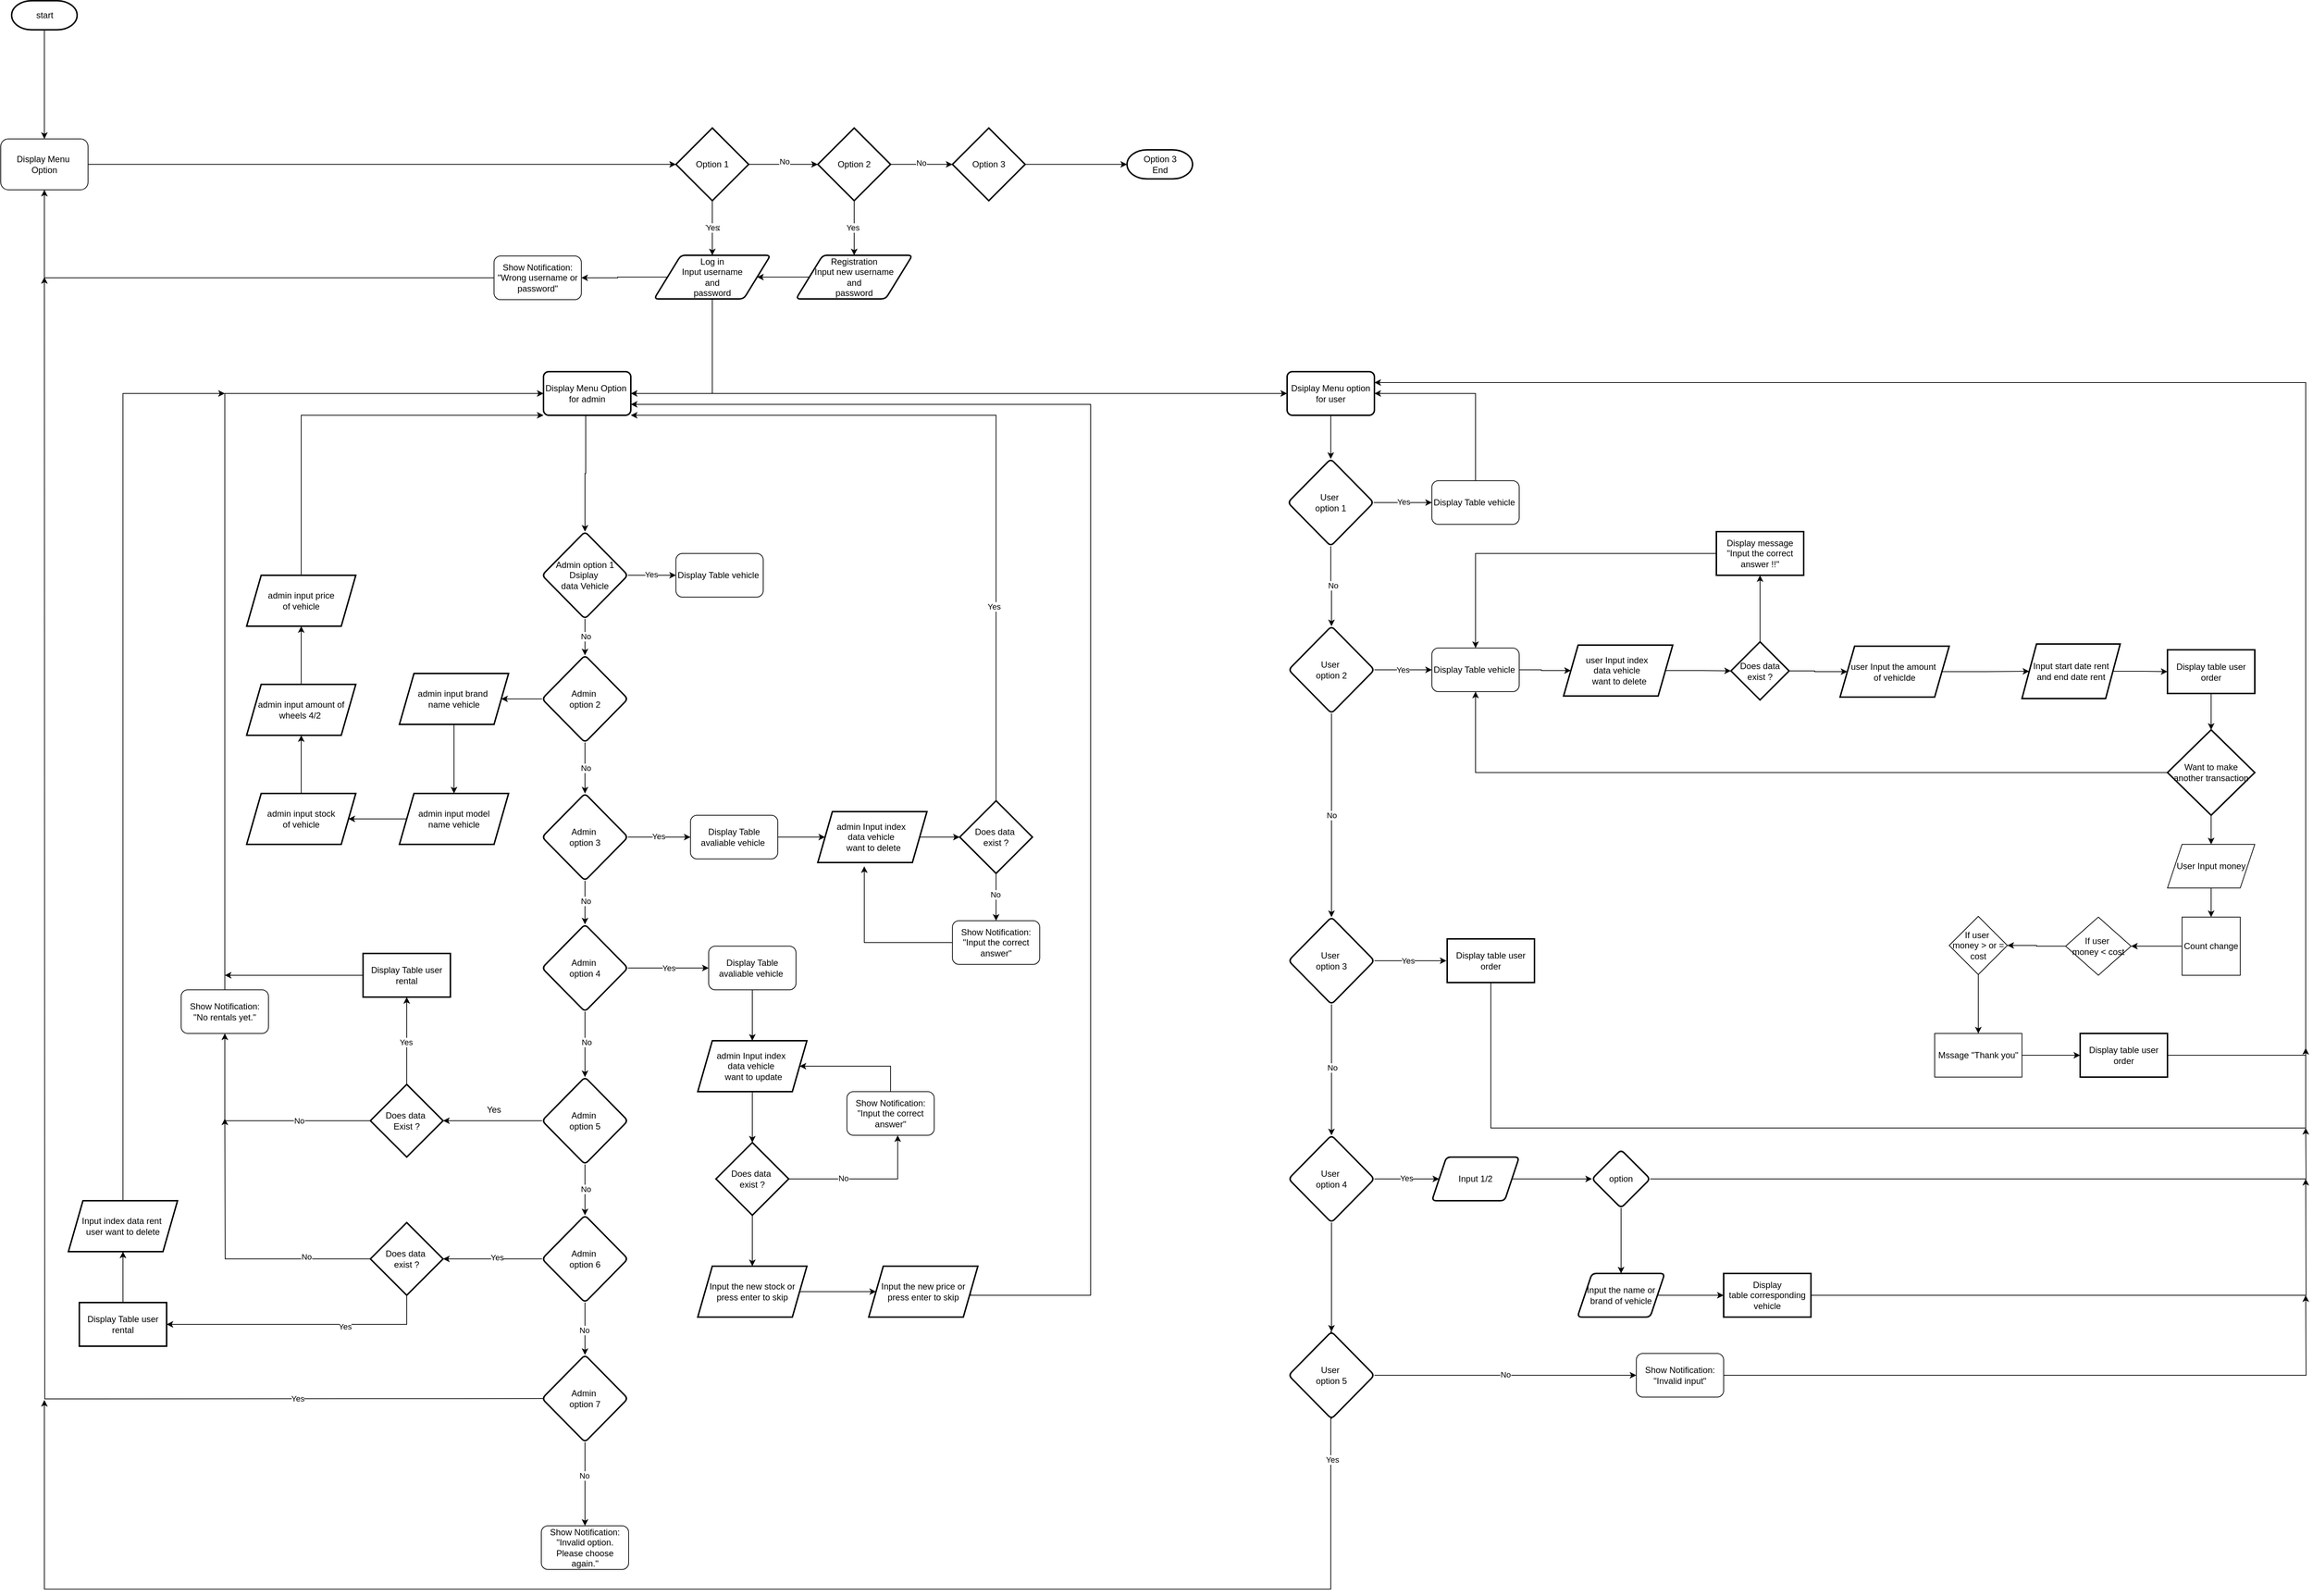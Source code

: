 <mxfile version="24.2.5" type="device" pages="5">
  <diagram id="yVdQKg4HNDBFwXOWyBZh" name="Unity">
    <mxGraphModel dx="1967" dy="1754" grid="1" gridSize="10" guides="1" tooltips="1" connect="1" arrows="1" fold="1" page="1" pageScale="1" pageWidth="850" pageHeight="1100" math="0" shadow="0">
      <root>
        <mxCell id="0" />
        <mxCell id="1" parent="0" />
        <mxCell id="3dit7GDhFKGcdMsa8iTQ-1" value="" style="edgeStyle=orthogonalEdgeStyle;rounded=0;orthogonalLoop=1;jettySize=auto;html=1;exitX=0.5;exitY=1;exitDx=0;exitDy=0;exitPerimeter=0;entryX=0.5;entryY=0;entryDx=0;entryDy=0;" edge="1" parent="1" source="3dit7GDhFKGcdMsa8iTQ-2" target="3dit7GDhFKGcdMsa8iTQ-75">
          <mxGeometry relative="1" as="geometry">
            <mxPoint x="-73" y="145" as="targetPoint" />
          </mxGeometry>
        </mxCell>
        <mxCell id="3dit7GDhFKGcdMsa8iTQ-2" value="start" style="shape=mxgraph.flowchart.terminator;strokeWidth=2;gradientColor=none;gradientDirection=north;fontStyle=0;html=1;" vertex="1" parent="1">
          <mxGeometry x="-673" y="-180" width="90" height="40" as="geometry" />
        </mxCell>
        <mxCell id="3dit7GDhFKGcdMsa8iTQ-3" style="edgeStyle=orthogonalEdgeStyle;rounded=0;orthogonalLoop=1;jettySize=auto;html=1;" edge="1" parent="1" source="3dit7GDhFKGcdMsa8iTQ-4" target="3dit7GDhFKGcdMsa8iTQ-8">
          <mxGeometry relative="1" as="geometry" />
        </mxCell>
        <mxCell id="3dit7GDhFKGcdMsa8iTQ-4" value="Registration&lt;div&gt;Input new username&lt;br&gt;and&lt;div&gt;password&lt;/div&gt;&lt;/div&gt;" style="shape=parallelogram;html=1;strokeWidth=2;perimeter=parallelogramPerimeter;whiteSpace=wrap;rounded=1;arcSize=12;size=0.23;" vertex="1" parent="1">
          <mxGeometry x="405" y="170" width="160" height="60" as="geometry" />
        </mxCell>
        <mxCell id="3dit7GDhFKGcdMsa8iTQ-5" value="" style="edgeStyle=orthogonalEdgeStyle;rounded=0;orthogonalLoop=1;jettySize=auto;html=1;" edge="1" parent="1" source="3dit7GDhFKGcdMsa8iTQ-8" target="3dit7GDhFKGcdMsa8iTQ-73">
          <mxGeometry relative="1" as="geometry" />
        </mxCell>
        <mxCell id="3dit7GDhFKGcdMsa8iTQ-6" style="edgeStyle=orthogonalEdgeStyle;rounded=0;orthogonalLoop=1;jettySize=auto;html=1;entryX=0;entryY=0.5;entryDx=0;entryDy=0;" edge="1" parent="1" source="3dit7GDhFKGcdMsa8iTQ-8" target="3dit7GDhFKGcdMsa8iTQ-13">
          <mxGeometry relative="1" as="geometry">
            <Array as="points">
              <mxPoint x="290" y="360" />
            </Array>
          </mxGeometry>
        </mxCell>
        <mxCell id="3dit7GDhFKGcdMsa8iTQ-7" style="edgeStyle=orthogonalEdgeStyle;rounded=0;orthogonalLoop=1;jettySize=auto;html=1;entryX=1;entryY=0.5;entryDx=0;entryDy=0;" edge="1" parent="1" source="3dit7GDhFKGcdMsa8iTQ-8" target="3dit7GDhFKGcdMsa8iTQ-11">
          <mxGeometry relative="1" as="geometry">
            <Array as="points">
              <mxPoint x="290" y="360" />
            </Array>
          </mxGeometry>
        </mxCell>
        <mxCell id="3dit7GDhFKGcdMsa8iTQ-8" value="&lt;div&gt;Log in&lt;/div&gt;&lt;div&gt;Input username&lt;br&gt;and&lt;div&gt;password&lt;/div&gt;&lt;/div&gt;" style="shape=parallelogram;html=1;strokeWidth=2;perimeter=parallelogramPerimeter;whiteSpace=wrap;rounded=1;arcSize=12;size=0.23;" vertex="1" parent="1">
          <mxGeometry x="210" y="170" width="160" height="60" as="geometry" />
        </mxCell>
        <mxCell id="3dit7GDhFKGcdMsa8iTQ-9" style="edgeStyle=orthogonalEdgeStyle;rounded=0;orthogonalLoop=1;jettySize=auto;html=1;entryX=0.5;entryY=1;entryDx=0;entryDy=0;exitX=0;exitY=0.5;exitDx=0;exitDy=0;" edge="1" parent="1" source="3dit7GDhFKGcdMsa8iTQ-73" target="3dit7GDhFKGcdMsa8iTQ-75">
          <mxGeometry relative="1" as="geometry">
            <mxPoint x="95" y="255" as="targetPoint" />
          </mxGeometry>
        </mxCell>
        <mxCell id="3dit7GDhFKGcdMsa8iTQ-10" value="" style="edgeStyle=orthogonalEdgeStyle;rounded=0;orthogonalLoop=1;jettySize=auto;html=1;entryX=0.5;entryY=0;entryDx=0;entryDy=0;exitX=0.5;exitY=1;exitDx=0;exitDy=0;" edge="1" parent="1" source="3dit7GDhFKGcdMsa8iTQ-11" target="3dit7GDhFKGcdMsa8iTQ-16">
          <mxGeometry relative="1" as="geometry">
            <Array as="points">
              <mxPoint x="116" y="390" />
              <mxPoint x="116" y="470" />
              <mxPoint x="115" y="470" />
            </Array>
          </mxGeometry>
        </mxCell>
        <mxCell id="3dit7GDhFKGcdMsa8iTQ-11" value="Display Menu Option&amp;nbsp;&lt;div&gt;for admin&lt;/div&gt;" style="whiteSpace=wrap;html=1;strokeWidth=2;rounded=1;arcSize=12;" vertex="1" parent="1">
          <mxGeometry x="58" y="330" width="120" height="60" as="geometry" />
        </mxCell>
        <mxCell id="3dit7GDhFKGcdMsa8iTQ-12" value="" style="edgeStyle=orthogonalEdgeStyle;rounded=0;orthogonalLoop=1;jettySize=auto;html=1;" edge="1" parent="1" source="3dit7GDhFKGcdMsa8iTQ-13" target="3dit7GDhFKGcdMsa8iTQ-37">
          <mxGeometry relative="1" as="geometry" />
        </mxCell>
        <mxCell id="3dit7GDhFKGcdMsa8iTQ-13" value="Dsiplay Menu option for user" style="whiteSpace=wrap;html=1;strokeWidth=2;rounded=1;arcSize=12;" vertex="1" parent="1">
          <mxGeometry x="1080" y="330" width="120" height="60" as="geometry" />
        </mxCell>
        <mxCell id="3dit7GDhFKGcdMsa8iTQ-14" value="" style="edgeStyle=orthogonalEdgeStyle;rounded=0;orthogonalLoop=1;jettySize=auto;html=1;" edge="1" parent="1" source="3dit7GDhFKGcdMsa8iTQ-16" target="3dit7GDhFKGcdMsa8iTQ-19">
          <mxGeometry relative="1" as="geometry" />
        </mxCell>
        <mxCell id="vYZtWB5qguZJEZh0VH7T-22" value="No" style="edgeLabel;html=1;align=center;verticalAlign=middle;resizable=0;points=[];" vertex="1" connectable="0" parent="3dit7GDhFKGcdMsa8iTQ-14">
          <mxGeometry x="-0.068" y="1" relative="1" as="geometry">
            <mxPoint as="offset" />
          </mxGeometry>
        </mxCell>
        <mxCell id="3dit7GDhFKGcdMsa8iTQ-95" value="" style="edgeStyle=orthogonalEdgeStyle;rounded=0;orthogonalLoop=1;jettySize=auto;html=1;" edge="1" parent="1" source="3dit7GDhFKGcdMsa8iTQ-16" target="3dit7GDhFKGcdMsa8iTQ-90">
          <mxGeometry relative="1" as="geometry" />
        </mxCell>
        <mxCell id="vYZtWB5qguZJEZh0VH7T-21" value="Yes" style="edgeLabel;html=1;align=center;verticalAlign=middle;resizable=0;points=[];" vertex="1" connectable="0" parent="3dit7GDhFKGcdMsa8iTQ-95">
          <mxGeometry x="-0.052" y="1" relative="1" as="geometry">
            <mxPoint as="offset" />
          </mxGeometry>
        </mxCell>
        <mxCell id="3dit7GDhFKGcdMsa8iTQ-16" value="Admin option 1&lt;div&gt;Dsiplay&amp;nbsp;&lt;/div&gt;&lt;div&gt;data Vehicle&lt;/div&gt;" style="rhombus;whiteSpace=wrap;html=1;strokeWidth=2;rounded=1;arcSize=12;" vertex="1" parent="1">
          <mxGeometry x="56" y="550" width="118" height="120" as="geometry" />
        </mxCell>
        <mxCell id="3dit7GDhFKGcdMsa8iTQ-17" value="" style="edgeStyle=orthogonalEdgeStyle;rounded=0;orthogonalLoop=1;jettySize=auto;html=1;" edge="1" parent="1" source="3dit7GDhFKGcdMsa8iTQ-19" target="3dit7GDhFKGcdMsa8iTQ-22">
          <mxGeometry relative="1" as="geometry" />
        </mxCell>
        <mxCell id="vYZtWB5qguZJEZh0VH7T-23" value="No" style="edgeLabel;html=1;align=center;verticalAlign=middle;resizable=0;points=[];" vertex="1" connectable="0" parent="3dit7GDhFKGcdMsa8iTQ-17">
          <mxGeometry x="0.002" y="1" relative="1" as="geometry">
            <mxPoint as="offset" />
          </mxGeometry>
        </mxCell>
        <mxCell id="3dit7GDhFKGcdMsa8iTQ-156" value="" style="edgeStyle=orthogonalEdgeStyle;rounded=0;orthogonalLoop=1;jettySize=auto;html=1;" edge="1" parent="1" source="3dit7GDhFKGcdMsa8iTQ-19" target="3dit7GDhFKGcdMsa8iTQ-150">
          <mxGeometry relative="1" as="geometry" />
        </mxCell>
        <mxCell id="3dit7GDhFKGcdMsa8iTQ-19" value="Admin&amp;nbsp;&lt;div&gt;option 2&lt;/div&gt;" style="rhombus;whiteSpace=wrap;html=1;strokeWidth=2;rounded=1;arcSize=12;" vertex="1" parent="1">
          <mxGeometry x="56" y="720" width="118" height="120" as="geometry" />
        </mxCell>
        <mxCell id="3dit7GDhFKGcdMsa8iTQ-20" value="" style="edgeStyle=orthogonalEdgeStyle;rounded=0;orthogonalLoop=1;jettySize=auto;html=1;" edge="1" parent="1" source="3dit7GDhFKGcdMsa8iTQ-22" target="3dit7GDhFKGcdMsa8iTQ-25">
          <mxGeometry relative="1" as="geometry" />
        </mxCell>
        <mxCell id="vYZtWB5qguZJEZh0VH7T-25" value="No" style="edgeLabel;html=1;align=center;verticalAlign=middle;resizable=0;points=[];" vertex="1" connectable="0" parent="3dit7GDhFKGcdMsa8iTQ-20">
          <mxGeometry x="-0.076" y="1" relative="1" as="geometry">
            <mxPoint as="offset" />
          </mxGeometry>
        </mxCell>
        <mxCell id="3dit7GDhFKGcdMsa8iTQ-21" value="" style="edgeStyle=orthogonalEdgeStyle;rounded=0;orthogonalLoop=1;jettySize=auto;html=1;entryX=0;entryY=0.5;entryDx=0;entryDy=0;" edge="1" parent="1" source="3dit7GDhFKGcdMsa8iTQ-22" target="3dit7GDhFKGcdMsa8iTQ-141">
          <mxGeometry relative="1" as="geometry">
            <mxPoint x="273" y="970.0" as="targetPoint" />
          </mxGeometry>
        </mxCell>
        <mxCell id="vYZtWB5qguZJEZh0VH7T-24" value="Yes" style="edgeLabel;html=1;align=center;verticalAlign=middle;resizable=0;points=[];" vertex="1" connectable="0" parent="3dit7GDhFKGcdMsa8iTQ-21">
          <mxGeometry x="-0.033" y="1" relative="1" as="geometry">
            <mxPoint as="offset" />
          </mxGeometry>
        </mxCell>
        <mxCell id="3dit7GDhFKGcdMsa8iTQ-22" value="Admin&amp;nbsp;&lt;div&gt;option 3&lt;/div&gt;" style="rhombus;whiteSpace=wrap;html=1;strokeWidth=2;rounded=1;arcSize=12;" vertex="1" parent="1">
          <mxGeometry x="56" y="910" width="118" height="120" as="geometry" />
        </mxCell>
        <mxCell id="3dit7GDhFKGcdMsa8iTQ-23" value="" style="edgeStyle=orthogonalEdgeStyle;rounded=0;orthogonalLoop=1;jettySize=auto;html=1;" edge="1" parent="1" source="3dit7GDhFKGcdMsa8iTQ-25" target="3dit7GDhFKGcdMsa8iTQ-28">
          <mxGeometry relative="1" as="geometry" />
        </mxCell>
        <mxCell id="vYZtWB5qguZJEZh0VH7T-26" value="No" style="edgeLabel;html=1;align=center;verticalAlign=middle;resizable=0;points=[];" vertex="1" connectable="0" parent="3dit7GDhFKGcdMsa8iTQ-23">
          <mxGeometry x="-0.064" y="2" relative="1" as="geometry">
            <mxPoint as="offset" />
          </mxGeometry>
        </mxCell>
        <mxCell id="3dit7GDhFKGcdMsa8iTQ-24" value="" style="edgeStyle=orthogonalEdgeStyle;rounded=0;orthogonalLoop=1;jettySize=auto;html=1;entryX=0;entryY=0.5;entryDx=0;entryDy=0;entryPerimeter=0;" edge="1" parent="1" source="3dit7GDhFKGcdMsa8iTQ-25">
          <mxGeometry relative="1" as="geometry">
            <mxPoint x="285" y="1150" as="targetPoint" />
          </mxGeometry>
        </mxCell>
        <mxCell id="3dit7GDhFKGcdMsa8iTQ-140" value="Yes" style="edgeLabel;html=1;align=center;verticalAlign=middle;resizable=0;points=[];" vertex="1" connectable="0" parent="3dit7GDhFKGcdMsa8iTQ-24">
          <mxGeometry x="-0.016" relative="1" as="geometry">
            <mxPoint x="1" as="offset" />
          </mxGeometry>
        </mxCell>
        <mxCell id="3dit7GDhFKGcdMsa8iTQ-25" value="Admin&amp;nbsp;&lt;div&gt;option&amp;nbsp;&lt;span style=&quot;background-color: initial;&quot;&gt;4&lt;/span&gt;&lt;/div&gt;" style="rhombus;whiteSpace=wrap;html=1;strokeWidth=2;rounded=1;arcSize=12;" vertex="1" parent="1">
          <mxGeometry x="56" y="1090" width="118" height="120" as="geometry" />
        </mxCell>
        <mxCell id="3dit7GDhFKGcdMsa8iTQ-26" value="" style="edgeStyle=orthogonalEdgeStyle;rounded=0;orthogonalLoop=1;jettySize=auto;html=1;" edge="1" parent="1" source="3dit7GDhFKGcdMsa8iTQ-28" target="3dit7GDhFKGcdMsa8iTQ-31">
          <mxGeometry relative="1" as="geometry" />
        </mxCell>
        <mxCell id="vYZtWB5qguZJEZh0VH7T-27" value="No" style="edgeLabel;html=1;align=center;verticalAlign=middle;resizable=0;points=[];" vertex="1" connectable="0" parent="3dit7GDhFKGcdMsa8iTQ-26">
          <mxGeometry x="-0.035" y="1" relative="1" as="geometry">
            <mxPoint as="offset" />
          </mxGeometry>
        </mxCell>
        <mxCell id="3dit7GDhFKGcdMsa8iTQ-97" value="" style="edgeStyle=orthogonalEdgeStyle;rounded=0;orthogonalLoop=1;jettySize=auto;html=1;" edge="1" parent="1" source="3dit7GDhFKGcdMsa8iTQ-28" target="3dit7GDhFKGcdMsa8iTQ-91">
          <mxGeometry relative="1" as="geometry" />
        </mxCell>
        <mxCell id="3dit7GDhFKGcdMsa8iTQ-28" value="Admin&amp;nbsp;&lt;div&gt;option 5&lt;/div&gt;" style="rhombus;whiteSpace=wrap;html=1;strokeWidth=2;rounded=1;arcSize=12;" vertex="1" parent="1">
          <mxGeometry x="56" y="1300" width="118" height="120" as="geometry" />
        </mxCell>
        <mxCell id="3dit7GDhFKGcdMsa8iTQ-29" value="" style="edgeStyle=orthogonalEdgeStyle;rounded=0;orthogonalLoop=1;jettySize=auto;html=1;" edge="1" parent="1" source="3dit7GDhFKGcdMsa8iTQ-31" target="3dit7GDhFKGcdMsa8iTQ-34">
          <mxGeometry relative="1" as="geometry" />
        </mxCell>
        <mxCell id="vYZtWB5qguZJEZh0VH7T-28" value="No" style="edgeLabel;html=1;align=center;verticalAlign=middle;resizable=0;points=[];" vertex="1" connectable="0" parent="3dit7GDhFKGcdMsa8iTQ-29">
          <mxGeometry x="0.053" y="-1" relative="1" as="geometry">
            <mxPoint as="offset" />
          </mxGeometry>
        </mxCell>
        <mxCell id="3dit7GDhFKGcdMsa8iTQ-113" value="" style="edgeStyle=orthogonalEdgeStyle;rounded=0;orthogonalLoop=1;jettySize=auto;html=1;" edge="1" parent="1" source="3dit7GDhFKGcdMsa8iTQ-31" target="3dit7GDhFKGcdMsa8iTQ-111">
          <mxGeometry relative="1" as="geometry" />
        </mxCell>
        <mxCell id="vYZtWB5qguZJEZh0VH7T-31" value="Yes" style="edgeLabel;html=1;align=center;verticalAlign=middle;resizable=0;points=[];" vertex="1" connectable="0" parent="3dit7GDhFKGcdMsa8iTQ-113">
          <mxGeometry x="-0.083" y="-2" relative="1" as="geometry">
            <mxPoint as="offset" />
          </mxGeometry>
        </mxCell>
        <mxCell id="3dit7GDhFKGcdMsa8iTQ-31" value="Admin&amp;nbsp;&lt;div&gt;option 6&lt;/div&gt;" style="rhombus;whiteSpace=wrap;html=1;strokeWidth=2;rounded=1;arcSize=12;" vertex="1" parent="1">
          <mxGeometry x="56" y="1490" width="118" height="120" as="geometry" />
        </mxCell>
        <mxCell id="3dit7GDhFKGcdMsa8iTQ-32" style="edgeStyle=orthogonalEdgeStyle;rounded=0;orthogonalLoop=1;jettySize=auto;html=1;exitX=0;exitY=0.5;exitDx=0;exitDy=0;" edge="1" parent="1">
          <mxGeometry relative="1" as="geometry">
            <mxPoint x="-628" y="200" as="targetPoint" />
            <mxPoint x="58" y="1742" as="sourcePoint" />
          </mxGeometry>
        </mxCell>
        <mxCell id="vYZtWB5qguZJEZh0VH7T-30" value="Yes" style="edgeLabel;html=1;align=center;verticalAlign=middle;resizable=0;points=[];" vertex="1" connectable="0" parent="3dit7GDhFKGcdMsa8iTQ-32">
          <mxGeometry x="-0.696" relative="1" as="geometry">
            <mxPoint as="offset" />
          </mxGeometry>
        </mxCell>
        <mxCell id="3dit7GDhFKGcdMsa8iTQ-33" style="edgeStyle=orthogonalEdgeStyle;rounded=0;orthogonalLoop=1;jettySize=auto;html=1;entryX=0.5;entryY=0;entryDx=0;entryDy=0;" edge="1" parent="1" source="3dit7GDhFKGcdMsa8iTQ-34" target="3dit7GDhFKGcdMsa8iTQ-89">
          <mxGeometry relative="1" as="geometry">
            <mxPoint x="115" y="1860" as="targetPoint" />
            <Array as="points">
              <mxPoint x="115" y="1910" />
            </Array>
          </mxGeometry>
        </mxCell>
        <mxCell id="vYZtWB5qguZJEZh0VH7T-29" value="No" style="edgeLabel;html=1;align=center;verticalAlign=middle;resizable=0;points=[];" vertex="1" connectable="0" parent="3dit7GDhFKGcdMsa8iTQ-33">
          <mxGeometry x="-0.199" y="-1" relative="1" as="geometry">
            <mxPoint as="offset" />
          </mxGeometry>
        </mxCell>
        <mxCell id="3dit7GDhFKGcdMsa8iTQ-34" value="Admin&amp;nbsp;&lt;div&gt;option 7&lt;/div&gt;" style="rhombus;whiteSpace=wrap;html=1;strokeWidth=2;rounded=1;arcSize=12;" vertex="1" parent="1">
          <mxGeometry x="56" y="1682" width="118" height="120" as="geometry" />
        </mxCell>
        <mxCell id="3dit7GDhFKGcdMsa8iTQ-35" value="" style="edgeStyle=orthogonalEdgeStyle;rounded=0;orthogonalLoop=1;jettySize=auto;html=1;" edge="1" parent="1" source="3dit7GDhFKGcdMsa8iTQ-37" target="3dit7GDhFKGcdMsa8iTQ-40">
          <mxGeometry relative="1" as="geometry" />
        </mxCell>
        <mxCell id="vYZtWB5qguZJEZh0VH7T-12" value="No" style="edgeLabel;html=1;align=center;verticalAlign=middle;resizable=0;points=[];" vertex="1" connectable="0" parent="3dit7GDhFKGcdMsa8iTQ-35">
          <mxGeometry x="0.009" y="2" relative="1" as="geometry">
            <mxPoint y="-1" as="offset" />
          </mxGeometry>
        </mxCell>
        <mxCell id="3dit7GDhFKGcdMsa8iTQ-36" value="" style="edgeStyle=orthogonalEdgeStyle;rounded=0;orthogonalLoop=1;jettySize=auto;html=1;entryX=0;entryY=0.5;entryDx=0;entryDy=0;" edge="1" parent="1" source="3dit7GDhFKGcdMsa8iTQ-37" target="3dit7GDhFKGcdMsa8iTQ-163">
          <mxGeometry relative="1" as="geometry">
            <mxPoint x="1298" y="510" as="targetPoint" />
          </mxGeometry>
        </mxCell>
        <mxCell id="vYZtWB5qguZJEZh0VH7T-13" value="Yes" style="edgeLabel;html=1;align=center;verticalAlign=middle;resizable=0;points=[];" vertex="1" connectable="0" parent="3dit7GDhFKGcdMsa8iTQ-36">
          <mxGeometry x="0.013" y="1" relative="1" as="geometry">
            <mxPoint as="offset" />
          </mxGeometry>
        </mxCell>
        <mxCell id="3dit7GDhFKGcdMsa8iTQ-37" value="User&amp;nbsp;&lt;div&gt;option 1&lt;/div&gt;" style="rhombus;whiteSpace=wrap;html=1;strokeWidth=2;rounded=1;arcSize=12;" vertex="1" parent="1">
          <mxGeometry x="1081" y="450" width="118" height="120" as="geometry" />
        </mxCell>
        <mxCell id="3dit7GDhFKGcdMsa8iTQ-38" value="" style="edgeStyle=orthogonalEdgeStyle;rounded=0;orthogonalLoop=1;jettySize=auto;html=1;" edge="1" parent="1" source="3dit7GDhFKGcdMsa8iTQ-40" target="3dit7GDhFKGcdMsa8iTQ-43">
          <mxGeometry relative="1" as="geometry" />
        </mxCell>
        <mxCell id="vYZtWB5qguZJEZh0VH7T-10" value="No" style="edgeLabel;html=1;align=center;verticalAlign=middle;resizable=0;points=[];" vertex="1" connectable="0" parent="3dit7GDhFKGcdMsa8iTQ-38">
          <mxGeometry x="-0.005" relative="1" as="geometry">
            <mxPoint as="offset" />
          </mxGeometry>
        </mxCell>
        <mxCell id="3dit7GDhFKGcdMsa8iTQ-39" value="" style="edgeStyle=orthogonalEdgeStyle;rounded=0;orthogonalLoop=1;jettySize=auto;html=1;entryX=0;entryY=0.5;entryDx=0;entryDy=0;" edge="1" parent="1" source="3dit7GDhFKGcdMsa8iTQ-40" target="3dit7GDhFKGcdMsa8iTQ-166">
          <mxGeometry relative="1" as="geometry">
            <mxPoint x="1299" y="740" as="targetPoint" />
          </mxGeometry>
        </mxCell>
        <mxCell id="vYZtWB5qguZJEZh0VH7T-11" value="Yes" style="edgeLabel;html=1;align=center;verticalAlign=middle;resizable=0;points=[];" vertex="1" connectable="0" parent="3dit7GDhFKGcdMsa8iTQ-39">
          <mxGeometry x="-0.025" relative="1" as="geometry">
            <mxPoint as="offset" />
          </mxGeometry>
        </mxCell>
        <mxCell id="3dit7GDhFKGcdMsa8iTQ-40" value="User&amp;nbsp;&lt;div&gt;option 2&lt;/div&gt;" style="rhombus;whiteSpace=wrap;html=1;strokeWidth=2;rounded=1;arcSize=12;" vertex="1" parent="1">
          <mxGeometry x="1082" y="680" width="118" height="120" as="geometry" />
        </mxCell>
        <mxCell id="3dit7GDhFKGcdMsa8iTQ-41" value="" style="edgeStyle=orthogonalEdgeStyle;rounded=0;orthogonalLoop=1;jettySize=auto;html=1;" edge="1" parent="1" source="3dit7GDhFKGcdMsa8iTQ-43" target="3dit7GDhFKGcdMsa8iTQ-45">
          <mxGeometry relative="1" as="geometry" />
        </mxCell>
        <mxCell id="vYZtWB5qguZJEZh0VH7T-8" value="No" style="edgeLabel;html=1;align=center;verticalAlign=middle;resizable=0;points=[];" vertex="1" connectable="0" parent="3dit7GDhFKGcdMsa8iTQ-41">
          <mxGeometry x="-0.031" y="1" relative="1" as="geometry">
            <mxPoint as="offset" />
          </mxGeometry>
        </mxCell>
        <mxCell id="3dit7GDhFKGcdMsa8iTQ-42" value="" style="edgeStyle=orthogonalEdgeStyle;rounded=0;orthogonalLoop=1;jettySize=auto;html=1;" edge="1" parent="1" source="3dit7GDhFKGcdMsa8iTQ-43">
          <mxGeometry relative="1" as="geometry">
            <mxPoint x="1299" y="1140" as="targetPoint" />
          </mxGeometry>
        </mxCell>
        <mxCell id="vYZtWB5qguZJEZh0VH7T-9" value="Yes" style="edgeLabel;html=1;align=center;verticalAlign=middle;resizable=0;points=[];" vertex="1" connectable="0" parent="3dit7GDhFKGcdMsa8iTQ-42">
          <mxGeometry x="-0.085" relative="1" as="geometry">
            <mxPoint as="offset" />
          </mxGeometry>
        </mxCell>
        <mxCell id="3dit7GDhFKGcdMsa8iTQ-43" value="User&amp;nbsp;&lt;div&gt;option 3&lt;/div&gt;" style="rhombus;whiteSpace=wrap;html=1;strokeWidth=2;rounded=1;arcSize=12;" vertex="1" parent="1">
          <mxGeometry x="1082" y="1080" width="118" height="120" as="geometry" />
        </mxCell>
        <mxCell id="3dit7GDhFKGcdMsa8iTQ-44" style="edgeStyle=orthogonalEdgeStyle;rounded=0;orthogonalLoop=1;jettySize=auto;html=1;exitX=0.5;exitY=1;exitDx=0;exitDy=0;" edge="1" parent="1" source="3dit7GDhFKGcdMsa8iTQ-219">
          <mxGeometry relative="1" as="geometry">
            <mxPoint x="-628" y="1744" as="targetPoint" />
            <mxPoint x="1130" y="1650" as="sourcePoint" />
            <Array as="points">
              <mxPoint x="1140" y="1650" />
              <mxPoint x="1140" y="2004" />
              <mxPoint x="-628" y="2004" />
            </Array>
          </mxGeometry>
        </mxCell>
        <mxCell id="vYZtWB5qguZJEZh0VH7T-6" value="Yes" style="edgeLabel;html=1;align=center;verticalAlign=middle;resizable=0;points=[];" vertex="1" connectable="0" parent="3dit7GDhFKGcdMsa8iTQ-44">
          <mxGeometry x="-0.763" y="2" relative="1" as="geometry">
            <mxPoint as="offset" />
          </mxGeometry>
        </mxCell>
        <mxCell id="3dit7GDhFKGcdMsa8iTQ-210" value="" style="edgeStyle=orthogonalEdgeStyle;rounded=0;orthogonalLoop=1;jettySize=auto;html=1;" edge="1" parent="1" source="3dit7GDhFKGcdMsa8iTQ-45" target="3dit7GDhFKGcdMsa8iTQ-209">
          <mxGeometry relative="1" as="geometry" />
        </mxCell>
        <mxCell id="vYZtWB5qguZJEZh0VH7T-7" value="Yes" style="edgeLabel;html=1;align=center;verticalAlign=middle;resizable=0;points=[];" vertex="1" connectable="0" parent="3dit7GDhFKGcdMsa8iTQ-210">
          <mxGeometry x="-0.022" y="1" relative="1" as="geometry">
            <mxPoint as="offset" />
          </mxGeometry>
        </mxCell>
        <mxCell id="3dit7GDhFKGcdMsa8iTQ-220" value="" style="edgeStyle=orthogonalEdgeStyle;rounded=0;orthogonalLoop=1;jettySize=auto;html=1;" edge="1" parent="1" source="3dit7GDhFKGcdMsa8iTQ-45" target="3dit7GDhFKGcdMsa8iTQ-219">
          <mxGeometry relative="1" as="geometry" />
        </mxCell>
        <mxCell id="3dit7GDhFKGcdMsa8iTQ-45" value="User&amp;nbsp;&lt;div&gt;option 4&lt;/div&gt;" style="rhombus;whiteSpace=wrap;html=1;strokeWidth=2;rounded=1;arcSize=12;" vertex="1" parent="1">
          <mxGeometry x="1082" y="1380" width="118" height="120" as="geometry" />
        </mxCell>
        <mxCell id="3dit7GDhFKGcdMsa8iTQ-59" value="Yes" style="text;html=1;align=center;verticalAlign=middle;whiteSpace=wrap;rounded=0;" vertex="1" parent="1">
          <mxGeometry x="-40" y="1330" width="60" height="30" as="geometry" />
        </mxCell>
        <mxCell id="3dit7GDhFKGcdMsa8iTQ-73" value="Show Notification: &quot;Wrong username or password&quot;" style="rounded=1;whiteSpace=wrap;html=1;" vertex="1" parent="1">
          <mxGeometry x="-10" y="171" width="120" height="60" as="geometry" />
        </mxCell>
        <mxCell id="3dit7GDhFKGcdMsa8iTQ-74" value="" style="edgeStyle=orthogonalEdgeStyle;rounded=0;orthogonalLoop=1;jettySize=auto;html=1;" edge="1" parent="1" source="3dit7GDhFKGcdMsa8iTQ-75" target="3dit7GDhFKGcdMsa8iTQ-82">
          <mxGeometry relative="1" as="geometry" />
        </mxCell>
        <mxCell id="3dit7GDhFKGcdMsa8iTQ-75" value="Display Menu&amp;nbsp;&lt;div&gt;Option&lt;/div&gt;" style="rounded=1;whiteSpace=wrap;html=1;" vertex="1" parent="1">
          <mxGeometry x="-688" y="10" width="120" height="70" as="geometry" />
        </mxCell>
        <mxCell id="3dit7GDhFKGcdMsa8iTQ-76" value="Option 3" style="strokeWidth=2;html=1;shape=mxgraph.flowchart.decision;whiteSpace=wrap;" vertex="1" parent="1">
          <mxGeometry x="620" y="-5" width="100" height="100" as="geometry" />
        </mxCell>
        <mxCell id="3dit7GDhFKGcdMsa8iTQ-77" value="" style="edgeStyle=orthogonalEdgeStyle;rounded=0;orthogonalLoop=1;jettySize=auto;html=1;" edge="1" parent="1" source="3dit7GDhFKGcdMsa8iTQ-79" target="3dit7GDhFKGcdMsa8iTQ-76">
          <mxGeometry relative="1" as="geometry" />
        </mxCell>
        <mxCell id="vYZtWB5qguZJEZh0VH7T-15" value="No" style="edgeLabel;html=1;align=center;verticalAlign=middle;resizable=0;points=[];" vertex="1" connectable="0" parent="3dit7GDhFKGcdMsa8iTQ-77">
          <mxGeometry x="-0.006" y="2" relative="1" as="geometry">
            <mxPoint as="offset" />
          </mxGeometry>
        </mxCell>
        <mxCell id="3dit7GDhFKGcdMsa8iTQ-78" style="edgeStyle=orthogonalEdgeStyle;rounded=0;orthogonalLoop=1;jettySize=auto;html=1;entryX=0.5;entryY=0;entryDx=0;entryDy=0;" edge="1" parent="1" source="3dit7GDhFKGcdMsa8iTQ-79" target="3dit7GDhFKGcdMsa8iTQ-4">
          <mxGeometry relative="1" as="geometry" />
        </mxCell>
        <mxCell id="vYZtWB5qguZJEZh0VH7T-16" value="Yes" style="edgeLabel;html=1;align=center;verticalAlign=middle;resizable=0;points=[];" vertex="1" connectable="0" parent="3dit7GDhFKGcdMsa8iTQ-78">
          <mxGeometry x="-0.013" y="-2" relative="1" as="geometry">
            <mxPoint as="offset" />
          </mxGeometry>
        </mxCell>
        <mxCell id="3dit7GDhFKGcdMsa8iTQ-79" value="Option 2" style="strokeWidth=2;html=1;shape=mxgraph.flowchart.decision;whiteSpace=wrap;" vertex="1" parent="1">
          <mxGeometry x="435" y="-5" width="100" height="100" as="geometry" />
        </mxCell>
        <mxCell id="3dit7GDhFKGcdMsa8iTQ-80" value="" style="edgeStyle=orthogonalEdgeStyle;rounded=0;orthogonalLoop=1;jettySize=auto;html=1;" edge="1" parent="1" source="3dit7GDhFKGcdMsa8iTQ-82" target="3dit7GDhFKGcdMsa8iTQ-79">
          <mxGeometry relative="1" as="geometry" />
        </mxCell>
        <mxCell id="vYZtWB5qguZJEZh0VH7T-14" value="No" style="edgeLabel;html=1;align=center;verticalAlign=middle;resizable=0;points=[];" vertex="1" connectable="0" parent="3dit7GDhFKGcdMsa8iTQ-80">
          <mxGeometry x="0.041" y="4" relative="1" as="geometry">
            <mxPoint x="-1" as="offset" />
          </mxGeometry>
        </mxCell>
        <mxCell id="3dit7GDhFKGcdMsa8iTQ-81" value="" style="edgeStyle=orthogonalEdgeStyle;rounded=0;orthogonalLoop=1;jettySize=auto;html=1;" edge="1" parent="1" source="3dit7GDhFKGcdMsa8iTQ-82" target="3dit7GDhFKGcdMsa8iTQ-8">
          <mxGeometry relative="1" as="geometry" />
        </mxCell>
        <mxCell id="vYZtWB5qguZJEZh0VH7T-19" value="Text" style="edgeLabel;html=1;align=center;verticalAlign=middle;resizable=0;points=[];" vertex="1" connectable="0" parent="3dit7GDhFKGcdMsa8iTQ-81">
          <mxGeometry x="-0.027" relative="1" as="geometry">
            <mxPoint as="offset" />
          </mxGeometry>
        </mxCell>
        <mxCell id="vYZtWB5qguZJEZh0VH7T-20" value="Yes" style="edgeLabel;html=1;align=center;verticalAlign=middle;resizable=0;points=[];" vertex="1" connectable="0" parent="3dit7GDhFKGcdMsa8iTQ-81">
          <mxGeometry x="-0.027" relative="1" as="geometry">
            <mxPoint as="offset" />
          </mxGeometry>
        </mxCell>
        <mxCell id="3dit7GDhFKGcdMsa8iTQ-82" value="Option 1" style="strokeWidth=2;html=1;shape=mxgraph.flowchart.decision;whiteSpace=wrap;" vertex="1" parent="1">
          <mxGeometry x="240" y="-5" width="100" height="100" as="geometry" />
        </mxCell>
        <mxCell id="3dit7GDhFKGcdMsa8iTQ-85" value="Option 3&lt;div&gt;End&lt;/div&gt;" style="shape=mxgraph.flowchart.terminator;strokeWidth=2;gradientColor=none;gradientDirection=north;fontStyle=0;html=1;" vertex="1" parent="1">
          <mxGeometry x="860" y="25" width="90" height="40" as="geometry" />
        </mxCell>
        <mxCell id="3dit7GDhFKGcdMsa8iTQ-86" style="edgeStyle=orthogonalEdgeStyle;rounded=0;orthogonalLoop=1;jettySize=auto;html=1;entryX=0;entryY=0.5;entryDx=0;entryDy=0;entryPerimeter=0;" edge="1" parent="1" source="3dit7GDhFKGcdMsa8iTQ-76" target="3dit7GDhFKGcdMsa8iTQ-85">
          <mxGeometry relative="1" as="geometry" />
        </mxCell>
        <mxCell id="3dit7GDhFKGcdMsa8iTQ-89" value="Show Notification: &quot;Invalid option. Please choose again.&quot;" style="rounded=1;whiteSpace=wrap;html=1;" vertex="1" parent="1">
          <mxGeometry x="55" y="1917" width="120" height="60" as="geometry" />
        </mxCell>
        <mxCell id="3dit7GDhFKGcdMsa8iTQ-90" value="Display Table vehicle&amp;nbsp;" style="rounded=1;whiteSpace=wrap;html=1;" vertex="1" parent="1">
          <mxGeometry x="240" y="580" width="120" height="60" as="geometry" />
        </mxCell>
        <mxCell id="3dit7GDhFKGcdMsa8iTQ-101" value="" style="edgeStyle=orthogonalEdgeStyle;rounded=0;orthogonalLoop=1;jettySize=auto;html=1;" edge="1" parent="1" source="3dit7GDhFKGcdMsa8iTQ-91" target="3dit7GDhFKGcdMsa8iTQ-92">
          <mxGeometry relative="1" as="geometry" />
        </mxCell>
        <mxCell id="vYZtWB5qguZJEZh0VH7T-35" value="Yes" style="edgeLabel;html=1;align=center;verticalAlign=middle;resizable=0;points=[];" vertex="1" connectable="0" parent="3dit7GDhFKGcdMsa8iTQ-101">
          <mxGeometry x="-0.031" y="1" relative="1" as="geometry">
            <mxPoint as="offset" />
          </mxGeometry>
        </mxCell>
        <mxCell id="3dit7GDhFKGcdMsa8iTQ-108" style="edgeStyle=orthogonalEdgeStyle;rounded=0;orthogonalLoop=1;jettySize=auto;html=1;entryX=0.5;entryY=1;entryDx=0;entryDy=0;exitX=0;exitY=0.5;exitDx=0;exitDy=0;exitPerimeter=0;" edge="1" parent="1" source="3dit7GDhFKGcdMsa8iTQ-91" target="3dit7GDhFKGcdMsa8iTQ-105">
          <mxGeometry relative="1" as="geometry">
            <mxPoint x="-260" y="1360.091" as="sourcePoint" />
          </mxGeometry>
        </mxCell>
        <mxCell id="vYZtWB5qguZJEZh0VH7T-34" value="No" style="edgeLabel;html=1;align=center;verticalAlign=middle;resizable=0;points=[];" vertex="1" connectable="0" parent="3dit7GDhFKGcdMsa8iTQ-108">
          <mxGeometry x="-0.383" relative="1" as="geometry">
            <mxPoint as="offset" />
          </mxGeometry>
        </mxCell>
        <mxCell id="3dit7GDhFKGcdMsa8iTQ-91" value="Does data&amp;nbsp;&lt;div&gt;Exist ?&lt;/div&gt;" style="strokeWidth=2;html=1;shape=mxgraph.flowchart.decision;whiteSpace=wrap;" vertex="1" parent="1">
          <mxGeometry x="-180" y="1310" width="100" height="100" as="geometry" />
        </mxCell>
        <mxCell id="vYZtWB5qguZJEZh0VH7T-1" style="edgeStyle=orthogonalEdgeStyle;rounded=0;orthogonalLoop=1;jettySize=auto;html=1;" edge="1" parent="1" source="3dit7GDhFKGcdMsa8iTQ-92">
          <mxGeometry relative="1" as="geometry">
            <mxPoint x="-380" y="1160" as="targetPoint" />
          </mxGeometry>
        </mxCell>
        <mxCell id="3dit7GDhFKGcdMsa8iTQ-92" value="Display Table user rental" style="whiteSpace=wrap;html=1;strokeWidth=2;" vertex="1" parent="1">
          <mxGeometry x="-190" y="1130" width="120" height="60" as="geometry" />
        </mxCell>
        <mxCell id="3dit7GDhFKGcdMsa8iTQ-110" style="edgeStyle=orthogonalEdgeStyle;rounded=0;orthogonalLoop=1;jettySize=auto;html=1;entryX=0;entryY=0.5;entryDx=0;entryDy=0;" edge="1" parent="1" source="3dit7GDhFKGcdMsa8iTQ-105" target="3dit7GDhFKGcdMsa8iTQ-11">
          <mxGeometry relative="1" as="geometry">
            <mxPoint x="-22" y="360" as="targetPoint" />
            <Array as="points">
              <mxPoint x="-380" y="360" />
            </Array>
          </mxGeometry>
        </mxCell>
        <mxCell id="3dit7GDhFKGcdMsa8iTQ-105" value="Show Notification: &quot;No rentals yet.&quot;" style="rounded=1;whiteSpace=wrap;html=1;" vertex="1" parent="1">
          <mxGeometry x="-440" y="1180" width="120" height="60" as="geometry" />
        </mxCell>
        <mxCell id="3dit7GDhFKGcdMsa8iTQ-115" style="edgeStyle=orthogonalEdgeStyle;rounded=0;orthogonalLoop=1;jettySize=auto;html=1;exitX=0;exitY=0.5;exitDx=0;exitDy=0;exitPerimeter=0;" edge="1" parent="1" source="3dit7GDhFKGcdMsa8iTQ-111">
          <mxGeometry relative="1" as="geometry">
            <mxPoint x="-380" y="1357" as="targetPoint" />
            <mxPoint x="-260" y="1550.0" as="sourcePoint" />
          </mxGeometry>
        </mxCell>
        <mxCell id="vYZtWB5qguZJEZh0VH7T-32" value="No" style="edgeLabel;html=1;align=center;verticalAlign=middle;resizable=0;points=[];" vertex="1" connectable="0" parent="3dit7GDhFKGcdMsa8iTQ-115">
          <mxGeometry x="-0.55" y="-3" relative="1" as="geometry">
            <mxPoint as="offset" />
          </mxGeometry>
        </mxCell>
        <mxCell id="3dit7GDhFKGcdMsa8iTQ-117" style="edgeStyle=orthogonalEdgeStyle;rounded=0;orthogonalLoop=1;jettySize=auto;html=1;entryX=1;entryY=0.5;entryDx=0;entryDy=0;" edge="1" parent="1" source="3dit7GDhFKGcdMsa8iTQ-111" target="3dit7GDhFKGcdMsa8iTQ-114">
          <mxGeometry relative="1" as="geometry">
            <Array as="points">
              <mxPoint x="-130" y="1640" />
              <mxPoint x="-305" y="1640" />
            </Array>
          </mxGeometry>
        </mxCell>
        <mxCell id="vYZtWB5qguZJEZh0VH7T-33" value="Yes" style="edgeLabel;html=1;align=center;verticalAlign=middle;resizable=0;points=[];" vertex="1" connectable="0" parent="3dit7GDhFKGcdMsa8iTQ-117">
          <mxGeometry x="-0.325" y="3" relative="1" as="geometry">
            <mxPoint as="offset" />
          </mxGeometry>
        </mxCell>
        <mxCell id="3dit7GDhFKGcdMsa8iTQ-111" value="Does data&amp;nbsp;&lt;div&gt;exist ?&lt;/div&gt;" style="strokeWidth=2;html=1;shape=mxgraph.flowchart.decision;whiteSpace=wrap;" vertex="1" parent="1">
          <mxGeometry x="-180" y="1500" width="100" height="100" as="geometry" />
        </mxCell>
        <mxCell id="3dit7GDhFKGcdMsa8iTQ-119" value="" style="edgeStyle=orthogonalEdgeStyle;rounded=0;orthogonalLoop=1;jettySize=auto;html=1;" edge="1" parent="1" source="3dit7GDhFKGcdMsa8iTQ-114" target="3dit7GDhFKGcdMsa8iTQ-118">
          <mxGeometry relative="1" as="geometry" />
        </mxCell>
        <mxCell id="3dit7GDhFKGcdMsa8iTQ-114" value="Display Table user rental" style="whiteSpace=wrap;html=1;strokeWidth=2;" vertex="1" parent="1">
          <mxGeometry x="-580" y="1610" width="120" height="60" as="geometry" />
        </mxCell>
        <mxCell id="3dit7GDhFKGcdMsa8iTQ-120" style="edgeStyle=orthogonalEdgeStyle;rounded=0;orthogonalLoop=1;jettySize=auto;html=1;exitX=0.5;exitY=0;exitDx=0;exitDy=0;" edge="1" parent="1" source="3dit7GDhFKGcdMsa8iTQ-118">
          <mxGeometry relative="1" as="geometry">
            <mxPoint x="-380" y="360" as="targetPoint" />
            <Array as="points">
              <mxPoint x="-520" y="360" />
            </Array>
          </mxGeometry>
        </mxCell>
        <mxCell id="3dit7GDhFKGcdMsa8iTQ-118" value="Input index data rent&amp;nbsp;&lt;div&gt;user want to delete&lt;/div&gt;" style="shape=parallelogram;perimeter=parallelogramPerimeter;whiteSpace=wrap;html=1;fixedSize=1;strokeWidth=2;" vertex="1" parent="1">
          <mxGeometry x="-595" y="1470" width="150" height="70" as="geometry" />
        </mxCell>
        <mxCell id="3dit7GDhFKGcdMsa8iTQ-124" value="" style="edgeStyle=orthogonalEdgeStyle;rounded=0;orthogonalLoop=1;jettySize=auto;html=1;" edge="1" parent="1" source="3dit7GDhFKGcdMsa8iTQ-122" target="3dit7GDhFKGcdMsa8iTQ-123">
          <mxGeometry relative="1" as="geometry" />
        </mxCell>
        <mxCell id="3dit7GDhFKGcdMsa8iTQ-122" value="Display Table avaliable vehicle&amp;nbsp;" style="rounded=1;whiteSpace=wrap;html=1;" vertex="1" parent="1">
          <mxGeometry x="285" y="1120" width="120" height="60" as="geometry" />
        </mxCell>
        <mxCell id="3dit7GDhFKGcdMsa8iTQ-126" value="" style="edgeStyle=orthogonalEdgeStyle;rounded=0;orthogonalLoop=1;jettySize=auto;html=1;" edge="1" parent="1" source="3dit7GDhFKGcdMsa8iTQ-123" target="3dit7GDhFKGcdMsa8iTQ-125">
          <mxGeometry relative="1" as="geometry" />
        </mxCell>
        <mxCell id="3dit7GDhFKGcdMsa8iTQ-123" value="admin Input index&amp;nbsp;&lt;div&gt;data&amp;nbsp;&lt;span style=&quot;background-color: initial;&quot;&gt;vehicle&amp;nbsp;&lt;/span&gt;&lt;div&gt;&lt;div&gt;&amp;nbsp;want to update&lt;/div&gt;&lt;/div&gt;&lt;/div&gt;" style="shape=parallelogram;perimeter=parallelogramPerimeter;whiteSpace=wrap;html=1;fixedSize=1;strokeWidth=2;" vertex="1" parent="1">
          <mxGeometry x="270" y="1250" width="150" height="70" as="geometry" />
        </mxCell>
        <mxCell id="3dit7GDhFKGcdMsa8iTQ-135" value="" style="edgeStyle=orthogonalEdgeStyle;rounded=0;orthogonalLoop=1;jettySize=auto;html=1;" edge="1" parent="1" source="3dit7GDhFKGcdMsa8iTQ-125" target="3dit7GDhFKGcdMsa8iTQ-134">
          <mxGeometry relative="1" as="geometry" />
        </mxCell>
        <mxCell id="3dit7GDhFKGcdMsa8iTQ-125" value="Does data&amp;nbsp;&lt;div&gt;exist ?&lt;/div&gt;" style="strokeWidth=2;html=1;shape=mxgraph.flowchart.decision;whiteSpace=wrap;" vertex="1" parent="1">
          <mxGeometry x="295" y="1390" width="100" height="100" as="geometry" />
        </mxCell>
        <mxCell id="3dit7GDhFKGcdMsa8iTQ-132" style="edgeStyle=orthogonalEdgeStyle;rounded=0;orthogonalLoop=1;jettySize=auto;html=1;exitX=0.5;exitY=0;exitDx=0;exitDy=0;" edge="1" parent="1" source="3dit7GDhFKGcdMsa8iTQ-130" target="3dit7GDhFKGcdMsa8iTQ-123">
          <mxGeometry relative="1" as="geometry" />
        </mxCell>
        <mxCell id="3dit7GDhFKGcdMsa8iTQ-130" value="Show Notification: &quot;Input the correct answer&quot;" style="rounded=1;whiteSpace=wrap;html=1;" vertex="1" parent="1">
          <mxGeometry x="475" y="1320" width="120" height="60" as="geometry" />
        </mxCell>
        <mxCell id="3dit7GDhFKGcdMsa8iTQ-131" style="edgeStyle=orthogonalEdgeStyle;rounded=0;orthogonalLoop=1;jettySize=auto;html=1;entryX=0.582;entryY=1.001;entryDx=0;entryDy=0;entryPerimeter=0;" edge="1" parent="1" source="3dit7GDhFKGcdMsa8iTQ-125" target="3dit7GDhFKGcdMsa8iTQ-130">
          <mxGeometry relative="1" as="geometry" />
        </mxCell>
        <mxCell id="3dit7GDhFKGcdMsa8iTQ-133" value="No" style="edgeLabel;html=1;align=center;verticalAlign=middle;resizable=0;points=[];" vertex="1" connectable="0" parent="3dit7GDhFKGcdMsa8iTQ-131">
          <mxGeometry x="-0.284" y="1" relative="1" as="geometry">
            <mxPoint as="offset" />
          </mxGeometry>
        </mxCell>
        <mxCell id="3dit7GDhFKGcdMsa8iTQ-138" value="" style="edgeStyle=orthogonalEdgeStyle;rounded=0;orthogonalLoop=1;jettySize=auto;html=1;" edge="1" parent="1" source="3dit7GDhFKGcdMsa8iTQ-134" target="3dit7GDhFKGcdMsa8iTQ-136">
          <mxGeometry relative="1" as="geometry" />
        </mxCell>
        <mxCell id="3dit7GDhFKGcdMsa8iTQ-134" value="Input the new stock or press enter to skip" style="shape=parallelogram;perimeter=parallelogramPerimeter;whiteSpace=wrap;html=1;fixedSize=1;strokeWidth=2;" vertex="1" parent="1">
          <mxGeometry x="270" y="1560" width="150" height="70" as="geometry" />
        </mxCell>
        <mxCell id="3dit7GDhFKGcdMsa8iTQ-139" style="edgeStyle=orthogonalEdgeStyle;rounded=0;orthogonalLoop=1;jettySize=auto;html=1;entryX=1;entryY=0.75;entryDx=0;entryDy=0;exitX=1;exitY=0.5;exitDx=0;exitDy=0;" edge="1" parent="1" source="3dit7GDhFKGcdMsa8iTQ-136" target="3dit7GDhFKGcdMsa8iTQ-11">
          <mxGeometry relative="1" as="geometry">
            <Array as="points">
              <mxPoint x="645" y="1600" />
              <mxPoint x="810" y="1600" />
              <mxPoint x="810" y="375" />
            </Array>
          </mxGeometry>
        </mxCell>
        <mxCell id="3dit7GDhFKGcdMsa8iTQ-136" value="Input the new price or press enter to skip" style="shape=parallelogram;perimeter=parallelogramPerimeter;whiteSpace=wrap;html=1;fixedSize=1;strokeWidth=2;" vertex="1" parent="1">
          <mxGeometry x="505" y="1560" width="150" height="70" as="geometry" />
        </mxCell>
        <mxCell id="3dit7GDhFKGcdMsa8iTQ-143" value="" style="edgeStyle=orthogonalEdgeStyle;rounded=0;orthogonalLoop=1;jettySize=auto;html=1;" edge="1" parent="1" source="3dit7GDhFKGcdMsa8iTQ-141" target="3dit7GDhFKGcdMsa8iTQ-142">
          <mxGeometry relative="1" as="geometry" />
        </mxCell>
        <mxCell id="3dit7GDhFKGcdMsa8iTQ-141" value="Display Table avaliable vehicle&amp;nbsp;" style="rounded=1;whiteSpace=wrap;html=1;" vertex="1" parent="1">
          <mxGeometry x="260" y="940" width="120" height="60" as="geometry" />
        </mxCell>
        <mxCell id="3dit7GDhFKGcdMsa8iTQ-145" value="" style="edgeStyle=orthogonalEdgeStyle;rounded=0;orthogonalLoop=1;jettySize=auto;html=1;" edge="1" parent="1" source="3dit7GDhFKGcdMsa8iTQ-142" target="3dit7GDhFKGcdMsa8iTQ-144">
          <mxGeometry relative="1" as="geometry" />
        </mxCell>
        <mxCell id="3dit7GDhFKGcdMsa8iTQ-142" value="admin Input index&amp;nbsp;&lt;div&gt;data&amp;nbsp;&lt;span style=&quot;background-color: initial;&quot;&gt;vehicle&amp;nbsp;&lt;/span&gt;&lt;div&gt;&lt;div&gt;&amp;nbsp;want to delete&lt;/div&gt;&lt;/div&gt;&lt;/div&gt;" style="shape=parallelogram;perimeter=parallelogramPerimeter;whiteSpace=wrap;html=1;fixedSize=1;strokeWidth=2;" vertex="1" parent="1">
          <mxGeometry x="435" y="935" width="150" height="70" as="geometry" />
        </mxCell>
        <mxCell id="3dit7GDhFKGcdMsa8iTQ-147" value="" style="edgeStyle=orthogonalEdgeStyle;rounded=0;orthogonalLoop=1;jettySize=auto;html=1;" edge="1" parent="1" source="3dit7GDhFKGcdMsa8iTQ-144" target="3dit7GDhFKGcdMsa8iTQ-146">
          <mxGeometry relative="1" as="geometry" />
        </mxCell>
        <mxCell id="vYZtWB5qguZJEZh0VH7T-37" value="No" style="edgeLabel;html=1;align=center;verticalAlign=middle;resizable=0;points=[];" vertex="1" connectable="0" parent="3dit7GDhFKGcdMsa8iTQ-147">
          <mxGeometry x="-0.11" y="-1" relative="1" as="geometry">
            <mxPoint as="offset" />
          </mxGeometry>
        </mxCell>
        <mxCell id="3dit7GDhFKGcdMsa8iTQ-149" style="edgeStyle=orthogonalEdgeStyle;rounded=0;orthogonalLoop=1;jettySize=auto;html=1;entryX=1;entryY=1;entryDx=0;entryDy=0;" edge="1" parent="1" source="3dit7GDhFKGcdMsa8iTQ-144" target="3dit7GDhFKGcdMsa8iTQ-11">
          <mxGeometry relative="1" as="geometry">
            <Array as="points">
              <mxPoint x="680" y="390" />
            </Array>
          </mxGeometry>
        </mxCell>
        <mxCell id="vYZtWB5qguZJEZh0VH7T-36" value="Yes" style="edgeLabel;html=1;align=center;verticalAlign=middle;resizable=0;points=[];" vertex="1" connectable="0" parent="3dit7GDhFKGcdMsa8iTQ-149">
          <mxGeometry x="-0.483" y="3" relative="1" as="geometry">
            <mxPoint as="offset" />
          </mxGeometry>
        </mxCell>
        <mxCell id="3dit7GDhFKGcdMsa8iTQ-144" value="Does data&amp;nbsp;&lt;div&gt;exist ?&lt;/div&gt;" style="strokeWidth=2;html=1;shape=mxgraph.flowchart.decision;whiteSpace=wrap;" vertex="1" parent="1">
          <mxGeometry x="630" y="920" width="100" height="100" as="geometry" />
        </mxCell>
        <mxCell id="3dit7GDhFKGcdMsa8iTQ-146" value="Show Notification: &quot;Input the correct answer&quot;" style="rounded=1;whiteSpace=wrap;html=1;" vertex="1" parent="1">
          <mxGeometry x="620" y="1085" width="120" height="60" as="geometry" />
        </mxCell>
        <mxCell id="3dit7GDhFKGcdMsa8iTQ-148" style="edgeStyle=orthogonalEdgeStyle;rounded=0;orthogonalLoop=1;jettySize=auto;html=1;entryX=0.426;entryY=1.074;entryDx=0;entryDy=0;entryPerimeter=0;" edge="1" parent="1" source="3dit7GDhFKGcdMsa8iTQ-146" target="3dit7GDhFKGcdMsa8iTQ-142">
          <mxGeometry relative="1" as="geometry" />
        </mxCell>
        <mxCell id="3dit7GDhFKGcdMsa8iTQ-157" value="" style="edgeStyle=orthogonalEdgeStyle;rounded=0;orthogonalLoop=1;jettySize=auto;html=1;" edge="1" parent="1" source="3dit7GDhFKGcdMsa8iTQ-150" target="3dit7GDhFKGcdMsa8iTQ-151">
          <mxGeometry relative="1" as="geometry" />
        </mxCell>
        <mxCell id="3dit7GDhFKGcdMsa8iTQ-150" value="admin input brand&amp;nbsp;&lt;br&gt;&lt;div&gt;&lt;span style=&quot;color: rgba(0, 0, 0, 0); font-family: monospace; font-size: 0px; text-align: start; text-wrap: nowrap; background-color: initial;&quot;&gt;%3CmxGraphModel%3E%3Croot%3E%3CmxCell%20id%3D%220%22%2F%3E%3CmxCell%20id%3D%221%22%20parent%3D%220%22%2F%3E%3CmxCell%20id%3D%222%22%20value%3D%22admin%20Input%20index%26amp%3Bnbsp%3B%26lt%3Bdiv%26gt%3Bdata%26amp%3Bnbsp%3B%26lt%3Bspan%20style%3D%26quot%3Bbackground-color%3A%20initial%3B%26quot%3B%26gt%3Bvehicle%26amp%3Bnbsp%3B%26lt%3B%2Fspan%26gt%3B%26lt%3Bdiv%26gt%3B%26lt%3Bdiv%26gt%3B%26amp%3Bnbsp%3Bwant%20to%20delete%26lt%3B%2Fdiv%26gt%3B%26lt%3B%2Fdiv%26gt%3B%26lt%3B%2Fdiv%26gt%3B%22%20style%3D%22shape%3Dparallelogram%3Bperimeter%3DparallelogramPerimeter%3BwhiteSpace%3Dwrap%3Bhtml%3D1%3BfixedSize%3D1%3BstrokeWidth%3D2%3B%22%20vertex%3D%221%22%20parent%3D%221%22%3E%3CmxGeometry%20x%3D%22435%22%20y%3D%22935%22%20width%3D%22150%22%20height%3D%2270%22%20as%3D%22geometry%22%2F%3E%3C%2FmxCell%3E%3C%2Froot%3E%3C%2FmxGraphModel%3E&lt;/span&gt;name vehicle&lt;/div&gt;" style="shape=parallelogram;perimeter=parallelogramPerimeter;whiteSpace=wrap;html=1;fixedSize=1;strokeWidth=2;" vertex="1" parent="1">
          <mxGeometry x="-140" y="745" width="150" height="70" as="geometry" />
        </mxCell>
        <mxCell id="3dit7GDhFKGcdMsa8iTQ-158" value="" style="edgeStyle=orthogonalEdgeStyle;rounded=0;orthogonalLoop=1;jettySize=auto;html=1;" edge="1" parent="1" source="3dit7GDhFKGcdMsa8iTQ-151" target="3dit7GDhFKGcdMsa8iTQ-153">
          <mxGeometry relative="1" as="geometry" />
        </mxCell>
        <mxCell id="3dit7GDhFKGcdMsa8iTQ-151" value="admin input model&lt;br&gt;&lt;div&gt;&lt;span style=&quot;color: rgba(0, 0, 0, 0); font-family: monospace; font-size: 0px; text-align: start; text-wrap: nowrap; background-color: initial;&quot;&gt;%3CmxGraphModel%3E%3Croot%3E%3CmxCell%20id%3D%220%22%2F%3E%3CmxCell%20id%3D%221%22%20parent%3D%220%22%2F%3E%3CmxCell%20id%3D%222%22%20value%3D%22admin%20Input%20index%26amp%3Bnbsp%3B%26lt%3Bdiv%26gt%3Bdata%26amp%3Bnbsp%3B%26lt%3Bspan%20style%3D%26quot%3Bbackground-color%3A%20initial%3B%26quot%3B%26gt%3Bvehicle%26amp%3Bnbsp%3B%26lt%3B%2Fspan%26gt%3B%26lt%3Bdiv%26gt%3B%26lt%3Bdiv%26gt%3B%26amp%3Bnbsp%3Bwant%20to%20delete%26lt%3B%2Fdiv%26gt%3B%26lt%3B%2Fdiv%26gt%3B%26lt%3B%2Fdiv%26gt%3B%22%20style%3D%22shape%3Dparallelogram%3Bperimeter%3DparallelogramPerimeter%3BwhiteSpace%3Dwrap%3Bhtml%3D1%3BfixedSize%3D1%3BstrokeWidth%3D2%3B%22%20vertex%3D%221%22%20parent%3D%221%22%3E%3CmxGeometry%20x%3D%22435%22%20y%3D%22935%22%20width%3D%22150%22%20height%3D%2270%22%20as%3D%22geometry%22%2F%3E%3C%2FmxCell%3E%3C%2Froot%3E%3C%2FmxGraphModel%3E&lt;/span&gt;name vehicle&lt;/div&gt;" style="shape=parallelogram;perimeter=parallelogramPerimeter;whiteSpace=wrap;html=1;fixedSize=1;strokeWidth=2;" vertex="1" parent="1">
          <mxGeometry x="-140" y="910" width="150" height="70" as="geometry" />
        </mxCell>
        <mxCell id="3dit7GDhFKGcdMsa8iTQ-159" value="" style="edgeStyle=orthogonalEdgeStyle;rounded=0;orthogonalLoop=1;jettySize=auto;html=1;" edge="1" parent="1" source="3dit7GDhFKGcdMsa8iTQ-153" target="3dit7GDhFKGcdMsa8iTQ-154">
          <mxGeometry relative="1" as="geometry" />
        </mxCell>
        <mxCell id="3dit7GDhFKGcdMsa8iTQ-153" value="admin input stock&lt;div&gt;of&amp;nbsp;&lt;span style=&quot;background-color: initial; text-wrap: nowrap; color: rgba(0, 0, 0, 0); font-family: monospace; font-size: 0px; text-align: start;&quot;&gt;%3CmxGraphModel%3E%3Croot%3E%3CmxCell%20id%3D%220%22%2F%3E%3CmxCell%20id%3D%221%22%20parent%3D%220%22%2F%3E%3CmxCell%20id%3D%222%22%20value%3D%22admin%20Input%20index%26amp%3Bnbsp%3B%26lt%3Bdiv%26gt%3Bdata%26amp%3Bnbsp%3B%26lt%3Bspan%20style%3D%26quot%3Bbackground-color%3A%20initial%3B%26quot%3B%26gt%3Bvehicle%26amp%3Bnbsp%3B%26lt%3B%2Fspan%26gt%3B%26lt%3Bdiv%26gt%3B%26lt%3Bdiv%26gt%3B%26amp%3Bnbsp%3Bwant%20to%20delete%26lt%3B%2Fdiv%26gt%3B%26lt%3B%2Fdiv%26gt%3B%26lt%3B%2Fdiv%26gt%3B%22%20style%3D%22shape%3Dparallelogram%3Bperimeter%3DparallelogramPerimeter%3BwhiteSpace%3Dwrap%3Bhtml%3D1%3BfixedSize%3D1%3BstrokeWidth%3D2%3B%22%20vertex%3D%221%22%20parent%3D%221%22%3E%3CmxGeometry%20x%3D%22435%22%20y%3D%22935%22%20width%3D%22150%22%20height%3D%2270%22%20as%3D%22geometry%22%2F%3E%3C%2FmxCell%3E%3C%2Froot%3E%3C%2FmxGraphModel%ofof&lt;/span&gt;&lt;span style=&quot;background-color: initial;&quot;&gt;vehicle&lt;/span&gt;&lt;/div&gt;" style="shape=parallelogram;perimeter=parallelogramPerimeter;whiteSpace=wrap;html=1;fixedSize=1;strokeWidth=2;" vertex="1" parent="1">
          <mxGeometry x="-350" y="910" width="150" height="70" as="geometry" />
        </mxCell>
        <mxCell id="3dit7GDhFKGcdMsa8iTQ-160" value="" style="edgeStyle=orthogonalEdgeStyle;rounded=0;orthogonalLoop=1;jettySize=auto;html=1;" edge="1" parent="1" source="3dit7GDhFKGcdMsa8iTQ-154" target="3dit7GDhFKGcdMsa8iTQ-155">
          <mxGeometry relative="1" as="geometry" />
        </mxCell>
        <mxCell id="3dit7GDhFKGcdMsa8iTQ-154" value="admin input amount of wheels 4/2&lt;span style=&quot;background-color: initial;&quot;&gt;&amp;nbsp;&lt;/span&gt;&lt;span style=&quot;background-color: initial; text-wrap: nowrap; color: rgba(0, 0, 0, 0); font-family: monospace; font-size: 0px; text-align: start;&quot;&gt;%3CmxGraphModel%3E%3Croot%3E%3CmxCell%20id%3D%220%22%2F%3E%3CmxCell%20id%3D%221%22%20parent%3D%220%22%2F%3E%3CmxCell%20id%3D%222%22%20value%3D%22admin%20Input%20index%26amp%3Bnbsp%3B%26lt%3Bdiv%26gt%3Bdata%26amp%3Bnbsp%3B%26lt%3Bspan%20style%3D%26quot%3Bbackground-color%3A%20initial%3B%26quot%3B%26gt%3Bvehicle%26amp%3Bnbsp%3B%26lt%3B%2Fspan%26gt%3B%26lt%3Bdiv%26gt%3B%26lt%3Bdiv%26gt%3B%26amp%3Bnbsp%3Bwant%20to%20delete%26lt%3B%2Fdiv%26gt%3B%26lt%3B%2Fdiv%26gt%3B%26lt%3B%2Fdiv%26gt%3B%22%20style%3D%22shape%3Dparallelogram%3Bperimeter%3DparallelogramPerimeter%3BwhiteSpace%3Dwrap%3Bhtml%3D1%3BfixedSize%3D1%3BstrokeWidth%3D2%3B%22%20vertex%3D%221%22%20parent%3D%221%22%3E%3CmxGeometry%20x%3D%22435%22%20y%3D%22935%22%20width%3D%22150%22%20height%3D%2270%22%20as%3D%22geometry%22%2F%3E%3C%2FmxCell%3E%3C%2Froot%3E%3C&lt;/span&gt;" style="shape=parallelogram;perimeter=parallelogramPerimeter;whiteSpace=wrap;html=1;fixedSize=1;strokeWidth=2;" vertex="1" parent="1">
          <mxGeometry x="-350" y="760" width="150" height="70" as="geometry" />
        </mxCell>
        <mxCell id="3dit7GDhFKGcdMsa8iTQ-161" style="edgeStyle=orthogonalEdgeStyle;rounded=0;orthogonalLoop=1;jettySize=auto;html=1;entryX=0;entryY=1;entryDx=0;entryDy=0;" edge="1" parent="1" source="3dit7GDhFKGcdMsa8iTQ-155" target="3dit7GDhFKGcdMsa8iTQ-11">
          <mxGeometry relative="1" as="geometry">
            <Array as="points">
              <mxPoint x="-275" y="390" />
            </Array>
          </mxGeometry>
        </mxCell>
        <mxCell id="3dit7GDhFKGcdMsa8iTQ-155" value="admin input price&lt;div&gt;of&amp;nbsp;&lt;span style=&quot;background-color: initial; text-wrap: nowrap; color: rgba(0, 0, 0, 0); font-family: monospace; font-size: 0px; text-align: start;&quot;&gt;%3CmxGraphModel%3E%3Croot%3E%3CmxCell%20id%3D%220%22%2F%3E%3CmxCell%20id%3D%221%22%20parent%3D%220%22%2F%3E%3CmxCell%20id%3D%222%22%20value%3D%22admin%20Input%20index%26amp%3Bnbsp%3B%26lt%3Bdiv%26gt%3Bdata%26amp%3Bnbsp%3B%26lt%3Bspan%20style%3D%26quot%3Bbackground-color%3A%20initial%3B%26quot%3B%26gt%3Bvehicle%26amp%3Bnbsp%3B%26lt%3B%2Fspan%26gt%3B%26lt%3Bdiv%26gt%3B%26lt%3Bdiv%26gt%3B%26amp%3Bnbsp%3Bwant%20to%20delete%26lt%3B%2Fdiv%26gt%3B%26lt%3B%2Fdiv%26gt%3B%26lt%3B%2Fdiv%26gt%3B%22%20style%3D%22shape%3Dparallelogram%3Bperimeter%3DparallelogramPerimeter%3BwhiteSpace%3Dwrap%3Bhtml%3D1%3BfixedSize%3D1%3BstrokeWidth%3D2%3B%22%20vertex%3D%221%22%20parent%3D%221%22%3E%3CmxGeometry%20x%3D%22435%22%20y%3D%22935%22%20width%3D%22150%22%20height%3D%2270%22%20as%3D%22geometry%22%2F%3E%3C%2FmxCell%3E%3C%2Froot%3E%3C%2FmxGraphModel%ofof&lt;/span&gt;&lt;span style=&quot;background-color: initial;&quot;&gt;vehicle&lt;/span&gt;&lt;/div&gt;" style="shape=parallelogram;perimeter=parallelogramPerimeter;whiteSpace=wrap;html=1;fixedSize=1;strokeWidth=2;" vertex="1" parent="1">
          <mxGeometry x="-350" y="610" width="150" height="70" as="geometry" />
        </mxCell>
        <mxCell id="3dit7GDhFKGcdMsa8iTQ-165" style="edgeStyle=orthogonalEdgeStyle;rounded=0;orthogonalLoop=1;jettySize=auto;html=1;entryX=1;entryY=0.5;entryDx=0;entryDy=0;exitX=0.5;exitY=0;exitDx=0;exitDy=0;" edge="1" parent="1" source="3dit7GDhFKGcdMsa8iTQ-163" target="3dit7GDhFKGcdMsa8iTQ-13">
          <mxGeometry relative="1" as="geometry">
            <Array as="points">
              <mxPoint x="1339" y="360" />
            </Array>
          </mxGeometry>
        </mxCell>
        <mxCell id="3dit7GDhFKGcdMsa8iTQ-163" value="Display Table vehicle&amp;nbsp;" style="rounded=1;whiteSpace=wrap;html=1;" vertex="1" parent="1">
          <mxGeometry x="1279" y="480" width="120" height="60" as="geometry" />
        </mxCell>
        <mxCell id="3dit7GDhFKGcdMsa8iTQ-168" value="" style="edgeStyle=orthogonalEdgeStyle;rounded=0;orthogonalLoop=1;jettySize=auto;html=1;" edge="1" parent="1" source="3dit7GDhFKGcdMsa8iTQ-166" target="3dit7GDhFKGcdMsa8iTQ-167">
          <mxGeometry relative="1" as="geometry" />
        </mxCell>
        <mxCell id="3dit7GDhFKGcdMsa8iTQ-166" value="Display Table vehicle&amp;nbsp;" style="rounded=1;whiteSpace=wrap;html=1;" vertex="1" parent="1">
          <mxGeometry x="1279" y="710" width="120" height="60" as="geometry" />
        </mxCell>
        <mxCell id="3dit7GDhFKGcdMsa8iTQ-170" value="" style="edgeStyle=orthogonalEdgeStyle;rounded=0;orthogonalLoop=1;jettySize=auto;html=1;" edge="1" parent="1" source="3dit7GDhFKGcdMsa8iTQ-167" target="3dit7GDhFKGcdMsa8iTQ-169">
          <mxGeometry relative="1" as="geometry" />
        </mxCell>
        <mxCell id="3dit7GDhFKGcdMsa8iTQ-167" value="user Input index&amp;nbsp;&lt;div&gt;data&amp;nbsp;&lt;span style=&quot;background-color: initial;&quot;&gt;vehicle&amp;nbsp;&lt;/span&gt;&lt;div&gt;&lt;div&gt;&amp;nbsp;want to delete&lt;/div&gt;&lt;/div&gt;&lt;/div&gt;" style="shape=parallelogram;perimeter=parallelogramPerimeter;whiteSpace=wrap;html=1;fixedSize=1;strokeWidth=2;" vertex="1" parent="1">
          <mxGeometry x="1460" y="706" width="150" height="70" as="geometry" />
        </mxCell>
        <mxCell id="3dit7GDhFKGcdMsa8iTQ-172" value="" style="edgeStyle=orthogonalEdgeStyle;rounded=0;orthogonalLoop=1;jettySize=auto;html=1;" edge="1" parent="1" source="3dit7GDhFKGcdMsa8iTQ-169" target="3dit7GDhFKGcdMsa8iTQ-171">
          <mxGeometry relative="1" as="geometry" />
        </mxCell>
        <mxCell id="3dit7GDhFKGcdMsa8iTQ-175" value="" style="edgeStyle=orthogonalEdgeStyle;rounded=0;orthogonalLoop=1;jettySize=auto;html=1;" edge="1" parent="1" source="3dit7GDhFKGcdMsa8iTQ-169" target="3dit7GDhFKGcdMsa8iTQ-174">
          <mxGeometry relative="1" as="geometry" />
        </mxCell>
        <mxCell id="3dit7GDhFKGcdMsa8iTQ-169" value="Does data exist ?" style="rhombus;whiteSpace=wrap;html=1;strokeWidth=2;" vertex="1" parent="1">
          <mxGeometry x="1690" y="701.5" width="80" height="80" as="geometry" />
        </mxCell>
        <mxCell id="3dit7GDhFKGcdMsa8iTQ-173" style="edgeStyle=orthogonalEdgeStyle;rounded=0;orthogonalLoop=1;jettySize=auto;html=1;entryX=0.5;entryY=0;entryDx=0;entryDy=0;" edge="1" parent="1" source="3dit7GDhFKGcdMsa8iTQ-171" target="3dit7GDhFKGcdMsa8iTQ-166">
          <mxGeometry relative="1" as="geometry" />
        </mxCell>
        <mxCell id="3dit7GDhFKGcdMsa8iTQ-171" value="Display message &quot;Input the correct answer !!&quot;" style="whiteSpace=wrap;html=1;strokeWidth=2;" vertex="1" parent="1">
          <mxGeometry x="1670" y="550" width="120" height="60" as="geometry" />
        </mxCell>
        <mxCell id="3dit7GDhFKGcdMsa8iTQ-177" value="" style="edgeStyle=orthogonalEdgeStyle;rounded=0;orthogonalLoop=1;jettySize=auto;html=1;" edge="1" parent="1" source="3dit7GDhFKGcdMsa8iTQ-174" target="3dit7GDhFKGcdMsa8iTQ-176">
          <mxGeometry relative="1" as="geometry" />
        </mxCell>
        <mxCell id="3dit7GDhFKGcdMsa8iTQ-174" value="user Input the amount&amp;nbsp;&lt;div&gt;of&amp;nbsp;&lt;span style=&quot;background-color: initial;&quot;&gt;vehiclde&lt;/span&gt;&lt;/div&gt;" style="shape=parallelogram;perimeter=parallelogramPerimeter;whiteSpace=wrap;html=1;fixedSize=1;strokeWidth=2;" vertex="1" parent="1">
          <mxGeometry x="1840" y="707.5" width="150" height="70" as="geometry" />
        </mxCell>
        <mxCell id="3dit7GDhFKGcdMsa8iTQ-179" value="" style="edgeStyle=orthogonalEdgeStyle;rounded=0;orthogonalLoop=1;jettySize=auto;html=1;" edge="1" parent="1" source="3dit7GDhFKGcdMsa8iTQ-176" target="3dit7GDhFKGcdMsa8iTQ-178">
          <mxGeometry relative="1" as="geometry" />
        </mxCell>
        <mxCell id="3dit7GDhFKGcdMsa8iTQ-176" value="Input start date rent&lt;div&gt;and end date rent&lt;/div&gt;" style="shape=parallelogram;perimeter=parallelogramPerimeter;whiteSpace=wrap;html=1;fixedSize=1;strokeWidth=2;" vertex="1" parent="1">
          <mxGeometry x="2090" y="704.5" width="135" height="75" as="geometry" />
        </mxCell>
        <mxCell id="3dit7GDhFKGcdMsa8iTQ-181" value="" style="edgeStyle=orthogonalEdgeStyle;rounded=0;orthogonalLoop=1;jettySize=auto;html=1;" edge="1" parent="1" source="3dit7GDhFKGcdMsa8iTQ-178" target="3dit7GDhFKGcdMsa8iTQ-180">
          <mxGeometry relative="1" as="geometry" />
        </mxCell>
        <mxCell id="3dit7GDhFKGcdMsa8iTQ-178" value="Display table user order" style="whiteSpace=wrap;html=1;strokeWidth=2;" vertex="1" parent="1">
          <mxGeometry x="2290" y="712.5" width="120" height="60" as="geometry" />
        </mxCell>
        <mxCell id="3dit7GDhFKGcdMsa8iTQ-182" style="edgeStyle=orthogonalEdgeStyle;rounded=0;orthogonalLoop=1;jettySize=auto;html=1;entryX=0.5;entryY=1;entryDx=0;entryDy=0;" edge="1" parent="1" source="3dit7GDhFKGcdMsa8iTQ-180" target="3dit7GDhFKGcdMsa8iTQ-166">
          <mxGeometry relative="1" as="geometry" />
        </mxCell>
        <mxCell id="3dit7GDhFKGcdMsa8iTQ-196" value="" style="edgeStyle=orthogonalEdgeStyle;rounded=0;orthogonalLoop=1;jettySize=auto;html=1;" edge="1" parent="1" source="3dit7GDhFKGcdMsa8iTQ-180" target="3dit7GDhFKGcdMsa8iTQ-183">
          <mxGeometry relative="1" as="geometry" />
        </mxCell>
        <mxCell id="3dit7GDhFKGcdMsa8iTQ-180" value="Want to make&lt;div&gt;another transaction&lt;/div&gt;" style="rhombus;whiteSpace=wrap;html=1;strokeWidth=2;" vertex="1" parent="1">
          <mxGeometry x="2290" y="822.5" width="120" height="117.5" as="geometry" />
        </mxCell>
        <mxCell id="3dit7GDhFKGcdMsa8iTQ-197" value="" style="edgeStyle=orthogonalEdgeStyle;rounded=0;orthogonalLoop=1;jettySize=auto;html=1;" edge="1" parent="1" source="3dit7GDhFKGcdMsa8iTQ-183" target="3dit7GDhFKGcdMsa8iTQ-186">
          <mxGeometry relative="1" as="geometry" />
        </mxCell>
        <mxCell id="3dit7GDhFKGcdMsa8iTQ-183" value="User Input money" style="shape=parallelogram;perimeter=parallelogramPerimeter;whiteSpace=wrap;html=1;fixedSize=1;" vertex="1" parent="1">
          <mxGeometry x="2290" y="980" width="120" height="60" as="geometry" />
        </mxCell>
        <mxCell id="3dit7GDhFKGcdMsa8iTQ-198" value="" style="edgeStyle=orthogonalEdgeStyle;rounded=0;orthogonalLoop=1;jettySize=auto;html=1;" edge="1" parent="1" source="3dit7GDhFKGcdMsa8iTQ-186" target="3dit7GDhFKGcdMsa8iTQ-188">
          <mxGeometry relative="1" as="geometry" />
        </mxCell>
        <mxCell id="3dit7GDhFKGcdMsa8iTQ-186" value="Count change" style="whiteSpace=wrap;html=1;aspect=fixed;" vertex="1" parent="1">
          <mxGeometry x="2310" y="1080" width="80" height="80" as="geometry" />
        </mxCell>
        <mxCell id="3dit7GDhFKGcdMsa8iTQ-199" value="" style="edgeStyle=orthogonalEdgeStyle;rounded=0;orthogonalLoop=1;jettySize=auto;html=1;" edge="1" parent="1" source="3dit7GDhFKGcdMsa8iTQ-188" target="3dit7GDhFKGcdMsa8iTQ-191">
          <mxGeometry relative="1" as="geometry" />
        </mxCell>
        <mxCell id="3dit7GDhFKGcdMsa8iTQ-188" value="If user&amp;nbsp;&lt;div&gt;money &amp;lt; cost&lt;/div&gt;" style="rhombus;whiteSpace=wrap;html=1;" vertex="1" parent="1">
          <mxGeometry x="2150" y="1080" width="90" height="80" as="geometry" />
        </mxCell>
        <mxCell id="3dit7GDhFKGcdMsa8iTQ-200" value="" style="edgeStyle=orthogonalEdgeStyle;rounded=0;orthogonalLoop=1;jettySize=auto;html=1;" edge="1" parent="1" source="3dit7GDhFKGcdMsa8iTQ-191" target="3dit7GDhFKGcdMsa8iTQ-193">
          <mxGeometry relative="1" as="geometry" />
        </mxCell>
        <mxCell id="3dit7GDhFKGcdMsa8iTQ-191" value="If user&amp;nbsp;&lt;div&gt;money &amp;gt; or = cost&lt;/div&gt;" style="rhombus;whiteSpace=wrap;html=1;" vertex="1" parent="1">
          <mxGeometry x="1990" y="1079" width="80" height="80" as="geometry" />
        </mxCell>
        <mxCell id="3dit7GDhFKGcdMsa8iTQ-203" value="" style="edgeStyle=orthogonalEdgeStyle;rounded=0;orthogonalLoop=1;jettySize=auto;html=1;" edge="1" parent="1" source="3dit7GDhFKGcdMsa8iTQ-193" target="3dit7GDhFKGcdMsa8iTQ-202">
          <mxGeometry relative="1" as="geometry" />
        </mxCell>
        <mxCell id="3dit7GDhFKGcdMsa8iTQ-193" value="Mssage &quot;Thank you&quot;" style="whiteSpace=wrap;html=1;" vertex="1" parent="1">
          <mxGeometry x="1970" y="1240" width="120" height="60" as="geometry" />
        </mxCell>
        <mxCell id="3dit7GDhFKGcdMsa8iTQ-204" style="edgeStyle=orthogonalEdgeStyle;rounded=0;orthogonalLoop=1;jettySize=auto;html=1;entryX=1;entryY=0.25;entryDx=0;entryDy=0;" edge="1" parent="1" source="3dit7GDhFKGcdMsa8iTQ-202" target="3dit7GDhFKGcdMsa8iTQ-13">
          <mxGeometry relative="1" as="geometry">
            <mxPoint x="2480" y="190" as="targetPoint" />
            <Array as="points">
              <mxPoint x="2480" y="1270" />
              <mxPoint x="2480" y="345" />
            </Array>
          </mxGeometry>
        </mxCell>
        <mxCell id="3dit7GDhFKGcdMsa8iTQ-202" value="Display table user order" style="whiteSpace=wrap;html=1;strokeWidth=2;" vertex="1" parent="1">
          <mxGeometry x="2170" y="1240" width="120" height="60" as="geometry" />
        </mxCell>
        <mxCell id="3dit7GDhFKGcdMsa8iTQ-206" style="edgeStyle=orthogonalEdgeStyle;rounded=0;orthogonalLoop=1;jettySize=auto;html=1;" edge="1" parent="1">
          <mxGeometry relative="1" as="geometry">
            <mxPoint x="2480" y="1260" as="targetPoint" />
            <mxPoint x="1360" y="1160" as="sourcePoint" />
            <Array as="points">
              <mxPoint x="1360" y="1370" />
              <mxPoint x="2480" y="1370" />
            </Array>
          </mxGeometry>
        </mxCell>
        <mxCell id="3dit7GDhFKGcdMsa8iTQ-205" value="Display table user order" style="whiteSpace=wrap;html=1;strokeWidth=2;" vertex="1" parent="1">
          <mxGeometry x="1300" y="1110" width="120" height="60" as="geometry" />
        </mxCell>
        <mxCell id="3dit7GDhFKGcdMsa8iTQ-212" value="" style="edgeStyle=orthogonalEdgeStyle;rounded=0;orthogonalLoop=1;jettySize=auto;html=1;" edge="1" parent="1" source="3dit7GDhFKGcdMsa8iTQ-209" target="3dit7GDhFKGcdMsa8iTQ-211">
          <mxGeometry relative="1" as="geometry" />
        </mxCell>
        <mxCell id="3dit7GDhFKGcdMsa8iTQ-209" value="Input 1/2" style="shape=parallelogram;perimeter=parallelogramPerimeter;whiteSpace=wrap;html=1;fixedSize=1;strokeWidth=2;rounded=1;arcSize=12;" vertex="1" parent="1">
          <mxGeometry x="1279" y="1410" width="120" height="60" as="geometry" />
        </mxCell>
        <mxCell id="3dit7GDhFKGcdMsa8iTQ-214" value="" style="edgeStyle=orthogonalEdgeStyle;rounded=0;orthogonalLoop=1;jettySize=auto;html=1;" edge="1" parent="1" source="3dit7GDhFKGcdMsa8iTQ-211" target="3dit7GDhFKGcdMsa8iTQ-213">
          <mxGeometry relative="1" as="geometry" />
        </mxCell>
        <mxCell id="3dit7GDhFKGcdMsa8iTQ-217" style="edgeStyle=orthogonalEdgeStyle;rounded=0;orthogonalLoop=1;jettySize=auto;html=1;" edge="1" parent="1" source="3dit7GDhFKGcdMsa8iTQ-211">
          <mxGeometry relative="1" as="geometry">
            <mxPoint x="2480" y="1370" as="targetPoint" />
          </mxGeometry>
        </mxCell>
        <mxCell id="3dit7GDhFKGcdMsa8iTQ-211" value="option" style="rhombus;whiteSpace=wrap;html=1;strokeWidth=2;rounded=1;arcSize=12;" vertex="1" parent="1">
          <mxGeometry x="1499" y="1400" width="80" height="80" as="geometry" />
        </mxCell>
        <mxCell id="3dit7GDhFKGcdMsa8iTQ-216" value="" style="edgeStyle=orthogonalEdgeStyle;rounded=0;orthogonalLoop=1;jettySize=auto;html=1;" edge="1" parent="1" source="3dit7GDhFKGcdMsa8iTQ-213" target="3dit7GDhFKGcdMsa8iTQ-215">
          <mxGeometry relative="1" as="geometry" />
        </mxCell>
        <mxCell id="3dit7GDhFKGcdMsa8iTQ-213" value="Input the name or brand of vehicle" style="shape=parallelogram;perimeter=parallelogramPerimeter;whiteSpace=wrap;html=1;fixedSize=1;strokeWidth=2;rounded=1;arcSize=12;" vertex="1" parent="1">
          <mxGeometry x="1479" y="1570" width="120" height="60" as="geometry" />
        </mxCell>
        <mxCell id="3dit7GDhFKGcdMsa8iTQ-218" style="edgeStyle=orthogonalEdgeStyle;rounded=0;orthogonalLoop=1;jettySize=auto;html=1;" edge="1" parent="1" source="3dit7GDhFKGcdMsa8iTQ-215">
          <mxGeometry relative="1" as="geometry">
            <mxPoint x="2480" y="1440" as="targetPoint" />
          </mxGeometry>
        </mxCell>
        <mxCell id="3dit7GDhFKGcdMsa8iTQ-215" value="Display table&amp;nbsp;corresponding vehicle" style="whiteSpace=wrap;html=1;strokeWidth=2;" vertex="1" parent="1">
          <mxGeometry x="1680" y="1570" width="120" height="60" as="geometry" />
        </mxCell>
        <mxCell id="vYZtWB5qguZJEZh0VH7T-3" style="edgeStyle=orthogonalEdgeStyle;rounded=0;orthogonalLoop=1;jettySize=auto;html=1;entryX=0;entryY=0.5;entryDx=0;entryDy=0;" edge="1" parent="1" source="3dit7GDhFKGcdMsa8iTQ-219" target="vYZtWB5qguZJEZh0VH7T-2">
          <mxGeometry relative="1" as="geometry" />
        </mxCell>
        <mxCell id="vYZtWB5qguZJEZh0VH7T-5" value="No" style="edgeLabel;html=1;align=center;verticalAlign=middle;resizable=0;points=[];" vertex="1" connectable="0" parent="vYZtWB5qguZJEZh0VH7T-3">
          <mxGeometry x="0.001" y="1" relative="1" as="geometry">
            <mxPoint as="offset" />
          </mxGeometry>
        </mxCell>
        <mxCell id="3dit7GDhFKGcdMsa8iTQ-219" value="User&amp;nbsp;&lt;div&gt;option 5&lt;/div&gt;" style="rhombus;whiteSpace=wrap;html=1;strokeWidth=2;rounded=1;arcSize=12;" vertex="1" parent="1">
          <mxGeometry x="1082" y="1650" width="118" height="120" as="geometry" />
        </mxCell>
        <mxCell id="vYZtWB5qguZJEZh0VH7T-4" style="edgeStyle=orthogonalEdgeStyle;rounded=0;orthogonalLoop=1;jettySize=auto;html=1;" edge="1" parent="1" source="vYZtWB5qguZJEZh0VH7T-2">
          <mxGeometry relative="1" as="geometry">
            <mxPoint x="2480" y="1600" as="targetPoint" />
          </mxGeometry>
        </mxCell>
        <mxCell id="vYZtWB5qguZJEZh0VH7T-2" value="Show Notification: &quot;Invalid input&quot;" style="rounded=1;whiteSpace=wrap;html=1;" vertex="1" parent="1">
          <mxGeometry x="1560" y="1680" width="120" height="60" as="geometry" />
        </mxCell>
      </root>
    </mxGraphModel>
  </diagram>
  <diagram name="Main Flow" id="rRIECaaN3u0asPH0Vdvx">
    <mxGraphModel dx="5317" dy="3717" grid="1" gridSize="10" guides="1" tooltips="1" connect="1" arrows="1" fold="1" page="1" pageScale="1" pageWidth="850" pageHeight="1100" math="0" shadow="0">
      <root>
        <mxCell id="cFNZSEZFLGLc8BqrdQo--0" />
        <mxCell id="cFNZSEZFLGLc8BqrdQo--1" parent="cFNZSEZFLGLc8BqrdQo--0" />
        <mxCell id="cFNZSEZFLGLc8BqrdQo--2" value="" style="edgeStyle=orthogonalEdgeStyle;rounded=0;orthogonalLoop=1;jettySize=auto;html=1;exitX=0.5;exitY=1;exitDx=0;exitDy=0;exitPerimeter=0;entryX=0.5;entryY=0;entryDx=0;entryDy=0;" parent="cFNZSEZFLGLc8BqrdQo--1" source="cFNZSEZFLGLc8BqrdQo--3" target="ZcORQtDflexrsLdd_6ne-1" edge="1">
          <mxGeometry relative="1" as="geometry">
            <mxPoint x="95" y="145" as="targetPoint" />
          </mxGeometry>
        </mxCell>
        <mxCell id="cFNZSEZFLGLc8BqrdQo--3" value="start" style="shape=mxgraph.flowchart.terminator;strokeWidth=2;gradientColor=none;gradientDirection=north;fontStyle=0;html=1;" parent="cFNZSEZFLGLc8BqrdQo--1" vertex="1">
          <mxGeometry x="-125" y="-160" width="90" height="40" as="geometry" />
        </mxCell>
        <mxCell id="ZcORQtDflexrsLdd_6ne-18" style="edgeStyle=orthogonalEdgeStyle;rounded=0;orthogonalLoop=1;jettySize=auto;html=1;" edge="1" parent="cFNZSEZFLGLc8BqrdQo--1" source="cFNZSEZFLGLc8BqrdQo--12" target="cFNZSEZFLGLc8BqrdQo--15">
          <mxGeometry relative="1" as="geometry" />
        </mxCell>
        <mxCell id="cFNZSEZFLGLc8BqrdQo--12" value="Registration&lt;div&gt;Input new username&lt;br&gt;and&lt;div&gt;password&lt;/div&gt;&lt;/div&gt;" style="shape=parallelogram;html=1;strokeWidth=2;perimeter=parallelogramPerimeter;whiteSpace=wrap;rounded=1;arcSize=12;size=0.23;" parent="cFNZSEZFLGLc8BqrdQo--1" vertex="1">
          <mxGeometry x="405" y="170" width="160" height="60" as="geometry" />
        </mxCell>
        <mxCell id="ZcORQtDflexrsLdd_6ne-22" value="" style="edgeStyle=orthogonalEdgeStyle;rounded=0;orthogonalLoop=1;jettySize=auto;html=1;" edge="1" parent="cFNZSEZFLGLc8BqrdQo--1" source="cFNZSEZFLGLc8BqrdQo--15" target="7WebkBKSZGJglqhumsMq-20">
          <mxGeometry relative="1" as="geometry" />
        </mxCell>
        <mxCell id="ZcORQtDflexrsLdd_6ne-25" style="edgeStyle=orthogonalEdgeStyle;rounded=0;orthogonalLoop=1;jettySize=auto;html=1;entryX=0;entryY=0.5;entryDx=0;entryDy=0;" edge="1" parent="cFNZSEZFLGLc8BqrdQo--1" source="cFNZSEZFLGLc8BqrdQo--15" target="cFNZSEZFLGLc8BqrdQo--23">
          <mxGeometry relative="1" as="geometry">
            <Array as="points">
              <mxPoint x="290" y="360" />
            </Array>
          </mxGeometry>
        </mxCell>
        <mxCell id="ZcORQtDflexrsLdd_6ne-26" style="edgeStyle=orthogonalEdgeStyle;rounded=0;orthogonalLoop=1;jettySize=auto;html=1;entryX=1;entryY=0.5;entryDx=0;entryDy=0;" edge="1" parent="cFNZSEZFLGLc8BqrdQo--1" source="cFNZSEZFLGLc8BqrdQo--15" target="cFNZSEZFLGLc8BqrdQo--21">
          <mxGeometry relative="1" as="geometry">
            <Array as="points">
              <mxPoint x="290" y="360" />
            </Array>
          </mxGeometry>
        </mxCell>
        <mxCell id="cFNZSEZFLGLc8BqrdQo--15" value="&lt;div&gt;Log in&lt;/div&gt;&lt;div&gt;Input username&lt;br&gt;and&lt;div&gt;password&lt;/div&gt;&lt;/div&gt;" style="shape=parallelogram;html=1;strokeWidth=2;perimeter=parallelogramPerimeter;whiteSpace=wrap;rounded=1;arcSize=12;size=0.23;" parent="cFNZSEZFLGLc8BqrdQo--1" vertex="1">
          <mxGeometry x="210" y="170" width="160" height="60" as="geometry" />
        </mxCell>
        <mxCell id="cFNZSEZFLGLc8BqrdQo--16" style="edgeStyle=orthogonalEdgeStyle;rounded=0;orthogonalLoop=1;jettySize=auto;html=1;entryX=0.5;entryY=1;entryDx=0;entryDy=0;exitX=0;exitY=0.5;exitDx=0;exitDy=0;" parent="cFNZSEZFLGLc8BqrdQo--1" source="7WebkBKSZGJglqhumsMq-20" target="ZcORQtDflexrsLdd_6ne-1" edge="1">
          <mxGeometry relative="1" as="geometry">
            <mxPoint x="95" y="255" as="targetPoint" />
          </mxGeometry>
        </mxCell>
        <mxCell id="cFNZSEZFLGLc8BqrdQo--20" value="" style="edgeStyle=orthogonalEdgeStyle;rounded=0;orthogonalLoop=1;jettySize=auto;html=1;entryX=0.5;entryY=0;entryDx=0;entryDy=0;exitX=0.5;exitY=1;exitDx=0;exitDy=0;" parent="cFNZSEZFLGLc8BqrdQo--1" source="cFNZSEZFLGLc8BqrdQo--21" target="cFNZSEZFLGLc8BqrdQo--25" edge="1">
          <mxGeometry relative="1" as="geometry">
            <Array as="points">
              <mxPoint x="116" y="390" />
              <mxPoint x="116" y="470" />
              <mxPoint x="115" y="470" />
            </Array>
          </mxGeometry>
        </mxCell>
        <mxCell id="cFNZSEZFLGLc8BqrdQo--21" value="Display Menu Option&amp;nbsp;&lt;div&gt;for admin&lt;/div&gt;" style="whiteSpace=wrap;html=1;strokeWidth=2;rounded=1;arcSize=12;" parent="cFNZSEZFLGLc8BqrdQo--1" vertex="1">
          <mxGeometry x="58" y="330" width="120" height="60" as="geometry" />
        </mxCell>
        <mxCell id="cFNZSEZFLGLc8BqrdQo--22" value="" style="edgeStyle=orthogonalEdgeStyle;rounded=0;orthogonalLoop=1;jettySize=auto;html=1;" parent="cFNZSEZFLGLc8BqrdQo--1" source="cFNZSEZFLGLc8BqrdQo--23" target="cFNZSEZFLGLc8BqrdQo--39" edge="1">
          <mxGeometry relative="1" as="geometry" />
        </mxCell>
        <mxCell id="cFNZSEZFLGLc8BqrdQo--23" value="Dsiplay Menu option for user" style="whiteSpace=wrap;html=1;strokeWidth=2;rounded=1;arcSize=12;" parent="cFNZSEZFLGLc8BqrdQo--1" vertex="1">
          <mxGeometry x="530" y="330" width="120" height="60" as="geometry" />
        </mxCell>
        <mxCell id="cFNZSEZFLGLc8BqrdQo--24" value="" style="edgeStyle=orthogonalEdgeStyle;rounded=0;orthogonalLoop=1;jettySize=auto;html=1;" parent="cFNZSEZFLGLc8BqrdQo--1" source="cFNZSEZFLGLc8BqrdQo--25" target="cFNZSEZFLGLc8BqrdQo--27" edge="1">
          <mxGeometry relative="1" as="geometry" />
        </mxCell>
        <mxCell id="xCOysYunAMmOzCRL9UnM-1" value="" style="edgeStyle=orthogonalEdgeStyle;rounded=0;orthogonalLoop=1;jettySize=auto;html=1;" parent="cFNZSEZFLGLc8BqrdQo--1" source="cFNZSEZFLGLc8BqrdQo--25" target="xCOysYunAMmOzCRL9UnM-0" edge="1">
          <mxGeometry relative="1" as="geometry" />
        </mxCell>
        <mxCell id="cFNZSEZFLGLc8BqrdQo--25" value="Admin option 1&lt;div&gt;Dsiplay&amp;nbsp;&lt;/div&gt;&lt;div&gt;data Vehicle&lt;/div&gt;" style="rhombus;whiteSpace=wrap;html=1;strokeWidth=2;rounded=1;arcSize=12;" parent="cFNZSEZFLGLc8BqrdQo--1" vertex="1">
          <mxGeometry x="56" y="550" width="118" height="120" as="geometry" />
        </mxCell>
        <mxCell id="cFNZSEZFLGLc8BqrdQo--26" value="" style="edgeStyle=orthogonalEdgeStyle;rounded=0;orthogonalLoop=1;jettySize=auto;html=1;" parent="cFNZSEZFLGLc8BqrdQo--1" source="cFNZSEZFLGLc8BqrdQo--27" target="cFNZSEZFLGLc8BqrdQo--29" edge="1">
          <mxGeometry relative="1" as="geometry" />
        </mxCell>
        <mxCell id="xCOysYunAMmOzCRL9UnM-3" value="" style="edgeStyle=orthogonalEdgeStyle;rounded=0;orthogonalLoop=1;jettySize=auto;html=1;" parent="cFNZSEZFLGLc8BqrdQo--1" source="cFNZSEZFLGLc8BqrdQo--27" target="xCOysYunAMmOzCRL9UnM-2" edge="1">
          <mxGeometry relative="1" as="geometry" />
        </mxCell>
        <mxCell id="cFNZSEZFLGLc8BqrdQo--27" value="Admin&amp;nbsp;&lt;div&gt;option 2&lt;/div&gt;" style="rhombus;whiteSpace=wrap;html=1;strokeWidth=2;rounded=1;arcSize=12;" parent="cFNZSEZFLGLc8BqrdQo--1" vertex="1">
          <mxGeometry x="56" y="720" width="118" height="120" as="geometry" />
        </mxCell>
        <mxCell id="cFNZSEZFLGLc8BqrdQo--28" value="" style="edgeStyle=orthogonalEdgeStyle;rounded=0;orthogonalLoop=1;jettySize=auto;html=1;" parent="cFNZSEZFLGLc8BqrdQo--1" source="cFNZSEZFLGLc8BqrdQo--29" target="cFNZSEZFLGLc8BqrdQo--31" edge="1">
          <mxGeometry relative="1" as="geometry" />
        </mxCell>
        <mxCell id="xCOysYunAMmOzCRL9UnM-5" value="" style="edgeStyle=orthogonalEdgeStyle;rounded=0;orthogonalLoop=1;jettySize=auto;html=1;" parent="cFNZSEZFLGLc8BqrdQo--1" source="cFNZSEZFLGLc8BqrdQo--29" target="xCOysYunAMmOzCRL9UnM-4" edge="1">
          <mxGeometry relative="1" as="geometry" />
        </mxCell>
        <mxCell id="cFNZSEZFLGLc8BqrdQo--29" value="Admin&amp;nbsp;&lt;div&gt;option 3&lt;/div&gt;" style="rhombus;whiteSpace=wrap;html=1;strokeWidth=2;rounded=1;arcSize=12;" parent="cFNZSEZFLGLc8BqrdQo--1" vertex="1">
          <mxGeometry x="56" y="910" width="118" height="120" as="geometry" />
        </mxCell>
        <mxCell id="cFNZSEZFLGLc8BqrdQo--30" value="" style="edgeStyle=orthogonalEdgeStyle;rounded=0;orthogonalLoop=1;jettySize=auto;html=1;" parent="cFNZSEZFLGLc8BqrdQo--1" source="cFNZSEZFLGLc8BqrdQo--31" target="cFNZSEZFLGLc8BqrdQo--33" edge="1">
          <mxGeometry relative="1" as="geometry" />
        </mxCell>
        <mxCell id="xCOysYunAMmOzCRL9UnM-7" value="" style="edgeStyle=orthogonalEdgeStyle;rounded=0;orthogonalLoop=1;jettySize=auto;html=1;" parent="cFNZSEZFLGLc8BqrdQo--1" source="cFNZSEZFLGLc8BqrdQo--31" target="xCOysYunAMmOzCRL9UnM-6" edge="1">
          <mxGeometry relative="1" as="geometry" />
        </mxCell>
        <mxCell id="cFNZSEZFLGLc8BqrdQo--31" value="Admin&amp;nbsp;&lt;div&gt;option&amp;nbsp;&lt;span style=&quot;background-color: initial;&quot;&gt;4&lt;/span&gt;&lt;/div&gt;" style="rhombus;whiteSpace=wrap;html=1;strokeWidth=2;rounded=1;arcSize=12;" parent="cFNZSEZFLGLc8BqrdQo--1" vertex="1">
          <mxGeometry x="56" y="1090" width="118" height="120" as="geometry" />
        </mxCell>
        <mxCell id="cFNZSEZFLGLc8BqrdQo--32" value="" style="edgeStyle=orthogonalEdgeStyle;rounded=0;orthogonalLoop=1;jettySize=auto;html=1;" parent="cFNZSEZFLGLc8BqrdQo--1" source="cFNZSEZFLGLc8BqrdQo--33" target="cFNZSEZFLGLc8BqrdQo--35" edge="1">
          <mxGeometry relative="1" as="geometry" />
        </mxCell>
        <mxCell id="xCOysYunAMmOzCRL9UnM-9" value="" style="edgeStyle=orthogonalEdgeStyle;rounded=0;orthogonalLoop=1;jettySize=auto;html=1;" parent="cFNZSEZFLGLc8BqrdQo--1" source="cFNZSEZFLGLc8BqrdQo--33" target="xCOysYunAMmOzCRL9UnM-8" edge="1">
          <mxGeometry relative="1" as="geometry" />
        </mxCell>
        <mxCell id="cFNZSEZFLGLc8BqrdQo--33" value="Admin&amp;nbsp;&lt;div&gt;option 5&lt;/div&gt;" style="rhombus;whiteSpace=wrap;html=1;strokeWidth=2;rounded=1;arcSize=12;" parent="cFNZSEZFLGLc8BqrdQo--1" vertex="1">
          <mxGeometry x="56" y="1300" width="118" height="120" as="geometry" />
        </mxCell>
        <mxCell id="cFNZSEZFLGLc8BqrdQo--34" value="" style="edgeStyle=orthogonalEdgeStyle;rounded=0;orthogonalLoop=1;jettySize=auto;html=1;" parent="cFNZSEZFLGLc8BqrdQo--1" source="cFNZSEZFLGLc8BqrdQo--35" target="cFNZSEZFLGLc8BqrdQo--37" edge="1">
          <mxGeometry relative="1" as="geometry" />
        </mxCell>
        <mxCell id="xCOysYunAMmOzCRL9UnM-11" value="" style="edgeStyle=orthogonalEdgeStyle;rounded=0;orthogonalLoop=1;jettySize=auto;html=1;" parent="cFNZSEZFLGLc8BqrdQo--1" source="cFNZSEZFLGLc8BqrdQo--35" target="xCOysYunAMmOzCRL9UnM-10" edge="1">
          <mxGeometry relative="1" as="geometry" />
        </mxCell>
        <mxCell id="cFNZSEZFLGLc8BqrdQo--35" value="Admin&amp;nbsp;&lt;div&gt;option 6&lt;/div&gt;" style="rhombus;whiteSpace=wrap;html=1;strokeWidth=2;rounded=1;arcSize=12;" parent="cFNZSEZFLGLc8BqrdQo--1" vertex="1">
          <mxGeometry x="56" y="1490" width="118" height="120" as="geometry" />
        </mxCell>
        <mxCell id="cFNZSEZFLGLc8BqrdQo--36" style="edgeStyle=orthogonalEdgeStyle;rounded=0;orthogonalLoop=1;jettySize=auto;html=1;exitX=0;exitY=0.5;exitDx=0;exitDy=0;" parent="cFNZSEZFLGLc8BqrdQo--1" source="cFNZSEZFLGLc8BqrdQo--37" edge="1">
          <mxGeometry relative="1" as="geometry">
            <mxPoint x="-80" y="210" as="targetPoint" />
            <mxPoint x="51" y="1742" as="sourcePoint" />
          </mxGeometry>
        </mxCell>
        <mxCell id="ZcORQtDflexrsLdd_6ne-27" style="edgeStyle=orthogonalEdgeStyle;rounded=0;orthogonalLoop=1;jettySize=auto;html=1;entryX=0.5;entryY=0;entryDx=0;entryDy=0;" edge="1" parent="cFNZSEZFLGLc8BqrdQo--1" source="cFNZSEZFLGLc8BqrdQo--37" target="ZcORQtDflexrsLdd_6ne-29">
          <mxGeometry relative="1" as="geometry">
            <mxPoint x="115" y="1860" as="targetPoint" />
            <Array as="points">
              <mxPoint x="115" y="1910" />
            </Array>
          </mxGeometry>
        </mxCell>
        <mxCell id="cFNZSEZFLGLc8BqrdQo--37" value="Admin&amp;nbsp;&lt;div&gt;option 7&lt;/div&gt;" style="rhombus;whiteSpace=wrap;html=1;strokeWidth=2;rounded=1;arcSize=12;" parent="cFNZSEZFLGLc8BqrdQo--1" vertex="1">
          <mxGeometry x="56" y="1682" width="118" height="120" as="geometry" />
        </mxCell>
        <mxCell id="cFNZSEZFLGLc8BqrdQo--38" value="" style="edgeStyle=orthogonalEdgeStyle;rounded=0;orthogonalLoop=1;jettySize=auto;html=1;" parent="cFNZSEZFLGLc8BqrdQo--1" source="cFNZSEZFLGLc8BqrdQo--39" target="cFNZSEZFLGLc8BqrdQo--41" edge="1">
          <mxGeometry relative="1" as="geometry" />
        </mxCell>
        <mxCell id="xCOysYunAMmOzCRL9UnM-13" value="" style="edgeStyle=orthogonalEdgeStyle;rounded=0;orthogonalLoop=1;jettySize=auto;html=1;" parent="cFNZSEZFLGLc8BqrdQo--1" source="cFNZSEZFLGLc8BqrdQo--39" target="xCOysYunAMmOzCRL9UnM-12" edge="1">
          <mxGeometry relative="1" as="geometry" />
        </mxCell>
        <mxCell id="cFNZSEZFLGLc8BqrdQo--39" value="User&amp;nbsp;&lt;div&gt;option 1&lt;/div&gt;" style="rhombus;whiteSpace=wrap;html=1;strokeWidth=2;rounded=1;arcSize=12;" parent="cFNZSEZFLGLc8BqrdQo--1" vertex="1">
          <mxGeometry x="531" y="450" width="118" height="120" as="geometry" />
        </mxCell>
        <mxCell id="cFNZSEZFLGLc8BqrdQo--40" value="" style="edgeStyle=orthogonalEdgeStyle;rounded=0;orthogonalLoop=1;jettySize=auto;html=1;" parent="cFNZSEZFLGLc8BqrdQo--1" source="cFNZSEZFLGLc8BqrdQo--41" target="cFNZSEZFLGLc8BqrdQo--43" edge="1">
          <mxGeometry relative="1" as="geometry" />
        </mxCell>
        <mxCell id="xCOysYunAMmOzCRL9UnM-15" value="" style="edgeStyle=orthogonalEdgeStyle;rounded=0;orthogonalLoop=1;jettySize=auto;html=1;" parent="cFNZSEZFLGLc8BqrdQo--1" source="cFNZSEZFLGLc8BqrdQo--41" target="xCOysYunAMmOzCRL9UnM-14" edge="1">
          <mxGeometry relative="1" as="geometry" />
        </mxCell>
        <mxCell id="cFNZSEZFLGLc8BqrdQo--41" value="User&amp;nbsp;&lt;div&gt;option 2&lt;/div&gt;" style="rhombus;whiteSpace=wrap;html=1;strokeWidth=2;rounded=1;arcSize=12;" parent="cFNZSEZFLGLc8BqrdQo--1" vertex="1">
          <mxGeometry x="532" y="680" width="118" height="120" as="geometry" />
        </mxCell>
        <mxCell id="cFNZSEZFLGLc8BqrdQo--42" value="" style="edgeStyle=orthogonalEdgeStyle;rounded=0;orthogonalLoop=1;jettySize=auto;html=1;" parent="cFNZSEZFLGLc8BqrdQo--1" source="cFNZSEZFLGLc8BqrdQo--43" target="cFNZSEZFLGLc8BqrdQo--45" edge="1">
          <mxGeometry relative="1" as="geometry" />
        </mxCell>
        <mxCell id="xCOysYunAMmOzCRL9UnM-17" value="" style="edgeStyle=orthogonalEdgeStyle;rounded=0;orthogonalLoop=1;jettySize=auto;html=1;" parent="cFNZSEZFLGLc8BqrdQo--1" source="cFNZSEZFLGLc8BqrdQo--43" target="xCOysYunAMmOzCRL9UnM-16" edge="1">
          <mxGeometry relative="1" as="geometry" />
        </mxCell>
        <mxCell id="cFNZSEZFLGLc8BqrdQo--43" value="User&amp;nbsp;&lt;div&gt;option 3&lt;/div&gt;" style="rhombus;whiteSpace=wrap;html=1;strokeWidth=2;rounded=1;arcSize=12;" parent="cFNZSEZFLGLc8BqrdQo--1" vertex="1">
          <mxGeometry x="532" y="920" width="118" height="120" as="geometry" />
        </mxCell>
        <mxCell id="cFNZSEZFLGLc8BqrdQo--44" style="edgeStyle=orthogonalEdgeStyle;rounded=0;orthogonalLoop=1;jettySize=auto;html=1;exitX=0.5;exitY=1;exitDx=0;exitDy=0;" parent="cFNZSEZFLGLc8BqrdQo--1" edge="1" source="cFNZSEZFLGLc8BqrdQo--45">
          <mxGeometry relative="1" as="geometry">
            <mxPoint x="-80" y="1743" as="targetPoint" />
            <mxPoint x="541" y="1313" as="sourcePoint" />
            <Array as="points">
              <mxPoint x="551" y="2020" />
              <mxPoint x="-80" y="2020" />
            </Array>
          </mxGeometry>
        </mxCell>
        <mxCell id="cFNZSEZFLGLc8BqrdQo--45" value="User&amp;nbsp;&lt;div&gt;option 4&lt;/div&gt;" style="rhombus;whiteSpace=wrap;html=1;strokeWidth=2;rounded=1;arcSize=12;" parent="cFNZSEZFLGLc8BqrdQo--1" vertex="1">
          <mxGeometry x="532" y="1180" width="118" height="120" as="geometry" />
        </mxCell>
        <mxCell id="xCOysYunAMmOzCRL9UnM-0" value="A" style="ellipse;whiteSpace=wrap;html=1;strokeWidth=2;rounded=1;arcSize=12;" parent="cFNZSEZFLGLc8BqrdQo--1" vertex="1">
          <mxGeometry x="273" y="570" width="80" height="80" as="geometry" />
        </mxCell>
        <mxCell id="xCOysYunAMmOzCRL9UnM-2" value="B" style="ellipse;whiteSpace=wrap;html=1;strokeWidth=2;rounded=1;arcSize=12;" parent="cFNZSEZFLGLc8BqrdQo--1" vertex="1">
          <mxGeometry x="273" y="740" width="80" height="80" as="geometry" />
        </mxCell>
        <mxCell id="xCOysYunAMmOzCRL9UnM-4" value="C" style="ellipse;whiteSpace=wrap;html=1;strokeWidth=2;rounded=1;arcSize=12;" parent="cFNZSEZFLGLc8BqrdQo--1" vertex="1">
          <mxGeometry x="273" y="930" width="80" height="80" as="geometry" />
        </mxCell>
        <mxCell id="xCOysYunAMmOzCRL9UnM-6" value="D" style="ellipse;whiteSpace=wrap;html=1;strokeWidth=2;rounded=1;arcSize=12;" parent="cFNZSEZFLGLc8BqrdQo--1" vertex="1">
          <mxGeometry x="273" y="1110" width="80" height="80" as="geometry" />
        </mxCell>
        <mxCell id="xCOysYunAMmOzCRL9UnM-8" value="E" style="ellipse;whiteSpace=wrap;html=1;strokeWidth=2;rounded=1;arcSize=12;" parent="cFNZSEZFLGLc8BqrdQo--1" vertex="1">
          <mxGeometry x="273" y="1320" width="80" height="80" as="geometry" />
        </mxCell>
        <mxCell id="xCOysYunAMmOzCRL9UnM-10" value="F" style="ellipse;whiteSpace=wrap;html=1;strokeWidth=2;rounded=1;arcSize=12;" parent="cFNZSEZFLGLc8BqrdQo--1" vertex="1">
          <mxGeometry x="273" y="1510" width="80" height="80" as="geometry" />
        </mxCell>
        <mxCell id="xCOysYunAMmOzCRL9UnM-12" value="A" style="ellipse;whiteSpace=wrap;html=1;strokeWidth=2;rounded=1;arcSize=12;" parent="cFNZSEZFLGLc8BqrdQo--1" vertex="1">
          <mxGeometry x="748" y="470" width="80" height="80" as="geometry" />
        </mxCell>
        <mxCell id="xCOysYunAMmOzCRL9UnM-14" value="G" style="ellipse;whiteSpace=wrap;html=1;strokeWidth=2;rounded=1;arcSize=12;" parent="cFNZSEZFLGLc8BqrdQo--1" vertex="1">
          <mxGeometry x="749" y="700" width="80" height="80" as="geometry" />
        </mxCell>
        <mxCell id="xCOysYunAMmOzCRL9UnM-16" value="C" style="ellipse;whiteSpace=wrap;html=1;strokeWidth=2;rounded=1;arcSize=12;" parent="cFNZSEZFLGLc8BqrdQo--1" vertex="1">
          <mxGeometry x="749" y="940" width="80" height="80" as="geometry" />
        </mxCell>
        <mxCell id="7WebkBKSZGJglqhumsMq-0" value="Yes" style="text;html=1;align=center;verticalAlign=middle;whiteSpace=wrap;rounded=0;" parent="cFNZSEZFLGLc8BqrdQo--1" vertex="1">
          <mxGeometry x="175" y="580" width="60" height="30" as="geometry" />
        </mxCell>
        <mxCell id="7WebkBKSZGJglqhumsMq-1" value="Yes" style="text;html=1;align=center;verticalAlign=middle;whiteSpace=wrap;rounded=0;" parent="cFNZSEZFLGLc8BqrdQo--1" vertex="1">
          <mxGeometry x="175" y="750" width="60" height="30" as="geometry" />
        </mxCell>
        <mxCell id="7WebkBKSZGJglqhumsMq-2" value="Yes" style="text;html=1;align=center;verticalAlign=middle;whiteSpace=wrap;rounded=0;" parent="cFNZSEZFLGLc8BqrdQo--1" vertex="1">
          <mxGeometry x="175" y="940" width="60" height="30" as="geometry" />
        </mxCell>
        <mxCell id="7WebkBKSZGJglqhumsMq-3" value="Yes" style="text;html=1;align=center;verticalAlign=middle;whiteSpace=wrap;rounded=0;" parent="cFNZSEZFLGLc8BqrdQo--1" vertex="1">
          <mxGeometry x="175" y="1120" width="60" height="30" as="geometry" />
        </mxCell>
        <mxCell id="7WebkBKSZGJglqhumsMq-4" value="Yes" style="text;html=1;align=center;verticalAlign=middle;whiteSpace=wrap;rounded=0;" parent="cFNZSEZFLGLc8BqrdQo--1" vertex="1">
          <mxGeometry x="175" y="1330" width="60" height="30" as="geometry" />
        </mxCell>
        <mxCell id="7WebkBKSZGJglqhumsMq-5" value="Yes" style="text;html=1;align=center;verticalAlign=middle;whiteSpace=wrap;rounded=0;" parent="cFNZSEZFLGLc8BqrdQo--1" vertex="1">
          <mxGeometry x="175" y="1520" width="60" height="30" as="geometry" />
        </mxCell>
        <mxCell id="7WebkBKSZGJglqhumsMq-6" value="No" style="text;html=1;align=center;verticalAlign=middle;whiteSpace=wrap;rounded=0;" parent="cFNZSEZFLGLc8BqrdQo--1" vertex="1">
          <mxGeometry x="55" y="680" width="60" height="30" as="geometry" />
        </mxCell>
        <mxCell id="7WebkBKSZGJglqhumsMq-7" value="No" style="text;html=1;align=center;verticalAlign=middle;whiteSpace=wrap;rounded=0;" parent="cFNZSEZFLGLc8BqrdQo--1" vertex="1">
          <mxGeometry x="58" y="850" width="60" height="30" as="geometry" />
        </mxCell>
        <mxCell id="7WebkBKSZGJglqhumsMq-8" value="No" style="text;html=1;align=center;verticalAlign=middle;whiteSpace=wrap;rounded=0;" parent="cFNZSEZFLGLc8BqrdQo--1" vertex="1">
          <mxGeometry x="55" y="1040" width="60" height="30" as="geometry" />
        </mxCell>
        <mxCell id="7WebkBKSZGJglqhumsMq-9" value="No" style="text;html=1;align=center;verticalAlign=middle;whiteSpace=wrap;rounded=0;" parent="cFNZSEZFLGLc8BqrdQo--1" vertex="1">
          <mxGeometry x="55" y="1230" width="60" height="30" as="geometry" />
        </mxCell>
        <mxCell id="7WebkBKSZGJglqhumsMq-10" value="No" style="text;html=1;align=center;verticalAlign=middle;whiteSpace=wrap;rounded=0;" parent="cFNZSEZFLGLc8BqrdQo--1" vertex="1">
          <mxGeometry x="55" y="1440" width="60" height="30" as="geometry" />
        </mxCell>
        <mxCell id="7WebkBKSZGJglqhumsMq-11" value="No" style="text;html=1;align=center;verticalAlign=middle;whiteSpace=wrap;rounded=0;" parent="cFNZSEZFLGLc8BqrdQo--1" vertex="1">
          <mxGeometry x="590" y="585" width="60" height="30" as="geometry" />
        </mxCell>
        <mxCell id="7WebkBKSZGJglqhumsMq-12" value="No" style="text;html=1;align=center;verticalAlign=middle;whiteSpace=wrap;rounded=0;" parent="cFNZSEZFLGLc8BqrdQo--1" vertex="1">
          <mxGeometry x="589" y="840" width="60" height="30" as="geometry" />
        </mxCell>
        <mxCell id="7WebkBKSZGJglqhumsMq-13" value="No" style="text;html=1;align=center;verticalAlign=middle;whiteSpace=wrap;rounded=0;" parent="cFNZSEZFLGLc8BqrdQo--1" vertex="1">
          <mxGeometry x="590" y="1100" width="60" height="30" as="geometry" />
        </mxCell>
        <mxCell id="7WebkBKSZGJglqhumsMq-14" value="Yes" style="text;html=1;align=center;verticalAlign=middle;whiteSpace=wrap;rounded=0;" parent="cFNZSEZFLGLc8BqrdQo--1" vertex="1">
          <mxGeometry x="660" y="480" width="60" height="30" as="geometry" />
        </mxCell>
        <mxCell id="7WebkBKSZGJglqhumsMq-15" value="Yes" style="text;html=1;align=center;verticalAlign=middle;whiteSpace=wrap;rounded=0;" parent="cFNZSEZFLGLc8BqrdQo--1" vertex="1">
          <mxGeometry x="660" y="710" width="60" height="30" as="geometry" />
        </mxCell>
        <mxCell id="7WebkBKSZGJglqhumsMq-16" value="Yes" style="text;html=1;align=center;verticalAlign=middle;whiteSpace=wrap;rounded=0;" parent="cFNZSEZFLGLc8BqrdQo--1" vertex="1">
          <mxGeometry x="660" y="950" width="60" height="30" as="geometry" />
        </mxCell>
        <mxCell id="7WebkBKSZGJglqhumsMq-17" value="No" style="text;html=1;align=center;verticalAlign=middle;whiteSpace=wrap;rounded=0;" parent="cFNZSEZFLGLc8BqrdQo--1" vertex="1">
          <mxGeometry x="50" y="1810" width="60" height="30" as="geometry" />
        </mxCell>
        <mxCell id="7WebkBKSZGJglqhumsMq-20" value="Show Notification: &quot;Wrong username or password&quot;" style="rounded=1;whiteSpace=wrap;html=1;" parent="cFNZSEZFLGLc8BqrdQo--1" vertex="1">
          <mxGeometry x="-10" y="171" width="120" height="60" as="geometry" />
        </mxCell>
        <mxCell id="ZcORQtDflexrsLdd_6ne-8" value="" style="edgeStyle=orthogonalEdgeStyle;rounded=0;orthogonalLoop=1;jettySize=auto;html=1;" edge="1" parent="cFNZSEZFLGLc8BqrdQo--1" source="ZcORQtDflexrsLdd_6ne-1" target="ZcORQtDflexrsLdd_6ne-7">
          <mxGeometry relative="1" as="geometry" />
        </mxCell>
        <mxCell id="ZcORQtDflexrsLdd_6ne-1" value="Display Menu&amp;nbsp;&lt;div&gt;Option&lt;/div&gt;" style="rounded=1;whiteSpace=wrap;html=1;" vertex="1" parent="cFNZSEZFLGLc8BqrdQo--1">
          <mxGeometry x="-140" y="30" width="120" height="70" as="geometry" />
        </mxCell>
        <mxCell id="ZcORQtDflexrsLdd_6ne-4" value="Option 3" style="strokeWidth=2;html=1;shape=mxgraph.flowchart.decision;whiteSpace=wrap;" vertex="1" parent="cFNZSEZFLGLc8BqrdQo--1">
          <mxGeometry x="620" y="15" width="100" height="100" as="geometry" />
        </mxCell>
        <mxCell id="ZcORQtDflexrsLdd_6ne-10" value="" style="edgeStyle=orthogonalEdgeStyle;rounded=0;orthogonalLoop=1;jettySize=auto;html=1;" edge="1" parent="cFNZSEZFLGLc8BqrdQo--1" source="ZcORQtDflexrsLdd_6ne-6" target="ZcORQtDflexrsLdd_6ne-4">
          <mxGeometry relative="1" as="geometry" />
        </mxCell>
        <mxCell id="ZcORQtDflexrsLdd_6ne-16" style="edgeStyle=orthogonalEdgeStyle;rounded=0;orthogonalLoop=1;jettySize=auto;html=1;entryX=0.5;entryY=0;entryDx=0;entryDy=0;" edge="1" parent="cFNZSEZFLGLc8BqrdQo--1" source="ZcORQtDflexrsLdd_6ne-6" target="cFNZSEZFLGLc8BqrdQo--12">
          <mxGeometry relative="1" as="geometry" />
        </mxCell>
        <mxCell id="ZcORQtDflexrsLdd_6ne-6" value="Option 2" style="strokeWidth=2;html=1;shape=mxgraph.flowchart.decision;whiteSpace=wrap;" vertex="1" parent="cFNZSEZFLGLc8BqrdQo--1">
          <mxGeometry x="435" y="15" width="100" height="100" as="geometry" />
        </mxCell>
        <mxCell id="ZcORQtDflexrsLdd_6ne-9" value="" style="edgeStyle=orthogonalEdgeStyle;rounded=0;orthogonalLoop=1;jettySize=auto;html=1;" edge="1" parent="cFNZSEZFLGLc8BqrdQo--1" source="ZcORQtDflexrsLdd_6ne-7" target="ZcORQtDflexrsLdd_6ne-6">
          <mxGeometry relative="1" as="geometry" />
        </mxCell>
        <mxCell id="ZcORQtDflexrsLdd_6ne-17" value="" style="edgeStyle=orthogonalEdgeStyle;rounded=0;orthogonalLoop=1;jettySize=auto;html=1;" edge="1" parent="cFNZSEZFLGLc8BqrdQo--1" source="ZcORQtDflexrsLdd_6ne-7" target="cFNZSEZFLGLc8BqrdQo--15">
          <mxGeometry relative="1" as="geometry" />
        </mxCell>
        <mxCell id="ZcORQtDflexrsLdd_6ne-7" value="Option 1" style="strokeWidth=2;html=1;shape=mxgraph.flowchart.decision;whiteSpace=wrap;" vertex="1" parent="cFNZSEZFLGLc8BqrdQo--1">
          <mxGeometry x="240" y="15" width="100" height="100" as="geometry" />
        </mxCell>
        <mxCell id="ZcORQtDflexrsLdd_6ne-11" value="No" style="text;html=1;align=center;verticalAlign=middle;whiteSpace=wrap;rounded=0;" vertex="1" parent="cFNZSEZFLGLc8BqrdQo--1">
          <mxGeometry x="355" y="30" width="60" height="30" as="geometry" />
        </mxCell>
        <mxCell id="ZcORQtDflexrsLdd_6ne-12" value="No" style="text;html=1;align=center;verticalAlign=middle;whiteSpace=wrap;rounded=0;" vertex="1" parent="cFNZSEZFLGLc8BqrdQo--1">
          <mxGeometry x="550" y="30" width="60" height="30" as="geometry" />
        </mxCell>
        <mxCell id="ZcORQtDflexrsLdd_6ne-13" value="Option 3&lt;div&gt;End&lt;/div&gt;" style="shape=mxgraph.flowchart.terminator;strokeWidth=2;gradientColor=none;gradientDirection=north;fontStyle=0;html=1;" vertex="1" parent="cFNZSEZFLGLc8BqrdQo--1">
          <mxGeometry x="860" y="45" width="90" height="40" as="geometry" />
        </mxCell>
        <mxCell id="ZcORQtDflexrsLdd_6ne-14" style="edgeStyle=orthogonalEdgeStyle;rounded=0;orthogonalLoop=1;jettySize=auto;html=1;entryX=0;entryY=0.5;entryDx=0;entryDy=0;entryPerimeter=0;" edge="1" parent="cFNZSEZFLGLc8BqrdQo--1" source="ZcORQtDflexrsLdd_6ne-4" target="ZcORQtDflexrsLdd_6ne-13">
          <mxGeometry relative="1" as="geometry" />
        </mxCell>
        <mxCell id="ZcORQtDflexrsLdd_6ne-19" value="Yes" style="text;html=1;align=center;verticalAlign=middle;whiteSpace=wrap;rounded=0;" vertex="1" parent="cFNZSEZFLGLc8BqrdQo--1">
          <mxGeometry x="290" y="120" width="60" height="30" as="geometry" />
        </mxCell>
        <mxCell id="ZcORQtDflexrsLdd_6ne-20" value="Yes" style="text;html=1;align=center;verticalAlign=middle;whiteSpace=wrap;rounded=0;" vertex="1" parent="cFNZSEZFLGLc8BqrdQo--1">
          <mxGeometry x="490" y="120" width="60" height="30" as="geometry" />
        </mxCell>
        <mxCell id="ZcORQtDflexrsLdd_6ne-29" value="Show Notification: &quot;Invalid option. Please choose again.&quot;" style="rounded=1;whiteSpace=wrap;html=1;" vertex="1" parent="cFNZSEZFLGLc8BqrdQo--1">
          <mxGeometry x="55" y="1917" width="120" height="60" as="geometry" />
        </mxCell>
      </root>
    </mxGraphModel>
  </diagram>
  <diagram id="6a731a19-8d31-9384-78a2-239565b7b9f0" name="Page-1">
    <mxGraphModel dx="1576" dy="924" grid="1" gridSize="10" guides="1" tooltips="1" connect="1" arrows="1" fold="1" page="1" pageScale="1" pageWidth="1169" pageHeight="827" background="none" math="0" shadow="0">
      <root>
        <mxCell id="0" />
        <mxCell id="1" parent="0" />
      </root>
    </mxGraphModel>
  </diagram>
  <diagram id="Jj3V-Wx6huJFfz0AO5mp" name="Page-2">
    <mxGraphModel dx="2177" dy="772" grid="1" gridSize="10" guides="1" tooltips="1" connect="1" arrows="1" fold="1" page="1" pageScale="1" pageWidth="850" pageHeight="1100" math="0" shadow="0">
      <root>
        <mxCell id="0" />
        <mxCell id="1" parent="0" />
        <mxCell id="U-fwrkfTO3YeuutFTNrv-4" value="" style="edgeStyle=orthogonalEdgeStyle;rounded=0;orthogonalLoop=1;jettySize=auto;html=1;exitX=1;exitY=0.5;exitDx=0;exitDy=0;exitPerimeter=0;" parent="1" source="U-fwrkfTO3YeuutFTNrv-1" target="U-fwrkfTO3YeuutFTNrv-3" edge="1">
          <mxGeometry relative="1" as="geometry" />
        </mxCell>
        <mxCell id="U-fwrkfTO3YeuutFTNrv-1" value="start" style="shape=mxgraph.flowchart.terminator;strokeWidth=2;gradientColor=none;gradientDirection=north;fontStyle=0;html=1;" parent="1" vertex="1">
          <mxGeometry x="40" y="40" width="90" height="40" as="geometry" />
        </mxCell>
        <mxCell id="U-fwrkfTO3YeuutFTNrv-2" value="End" style="shape=mxgraph.flowchart.terminator;strokeWidth=2;gradientColor=none;gradientDirection=north;fontStyle=0;html=1;" parent="1" vertex="1">
          <mxGeometry y="660" width="90" height="40" as="geometry" />
        </mxCell>
        <mxCell id="U-fwrkfTO3YeuutFTNrv-8" value="" style="edgeStyle=orthogonalEdgeStyle;rounded=0;orthogonalLoop=1;jettySize=auto;html=1;" parent="1" source="U-fwrkfTO3YeuutFTNrv-3" target="U-fwrkfTO3YeuutFTNrv-7" edge="1">
          <mxGeometry relative="1" as="geometry" />
        </mxCell>
        <mxCell id="U-fwrkfTO3YeuutFTNrv-3" value="Type exit or&amp;nbsp;&lt;div&gt;press enter to continue&lt;/div&gt;" style="strokeWidth=2;html=1;shape=mxgraph.flowchart.decision;whiteSpace=wrap;" parent="1" vertex="1">
          <mxGeometry x="100" y="145" width="110" height="110" as="geometry" />
        </mxCell>
        <mxCell id="U-fwrkfTO3YeuutFTNrv-5" value="" style="endArrow=classic;html=1;rounded=0;exitX=0;exitY=0.5;exitDx=0;exitDy=0;exitPerimeter=0;entryX=0.5;entryY=0;entryDx=0;entryDy=0;entryPerimeter=0;" parent="1" source="U-fwrkfTO3YeuutFTNrv-3" target="U-fwrkfTO3YeuutFTNrv-2" edge="1">
          <mxGeometry width="50" height="50" relative="1" as="geometry">
            <mxPoint x="390" y="460" as="sourcePoint" />
            <mxPoint x="440" y="410" as="targetPoint" />
            <Array as="points">
              <mxPoint x="40" y="200" />
            </Array>
          </mxGeometry>
        </mxCell>
        <mxCell id="U-fwrkfTO3YeuutFTNrv-6" value="Exit" style="text;html=1;align=center;verticalAlign=middle;whiteSpace=wrap;rounded=0;" parent="1" vertex="1">
          <mxGeometry x="30" y="280" width="60" height="30" as="geometry" />
        </mxCell>
        <mxCell id="U-fwrkfTO3YeuutFTNrv-10" value="" style="edgeStyle=orthogonalEdgeStyle;rounded=0;orthogonalLoop=1;jettySize=auto;html=1;" parent="1" source="U-fwrkfTO3YeuutFTNrv-7" target="U-fwrkfTO3YeuutFTNrv-9" edge="1">
          <mxGeometry relative="1" as="geometry" />
        </mxCell>
        <mxCell id="U-fwrkfTO3YeuutFTNrv-12" value="" style="edgeStyle=orthogonalEdgeStyle;rounded=0;orthogonalLoop=1;jettySize=auto;html=1;" parent="1" source="U-fwrkfTO3YeuutFTNrv-7" target="U-fwrkfTO3YeuutFTNrv-11" edge="1">
          <mxGeometry relative="1" as="geometry" />
        </mxCell>
        <mxCell id="U-fwrkfTO3YeuutFTNrv-7" value="Do you have an account ?" style="strokeWidth=2;html=1;shape=mxgraph.flowchart.decision;whiteSpace=wrap;" parent="1" vertex="1">
          <mxGeometry x="360" y="145" width="110" height="110" as="geometry" />
        </mxCell>
        <mxCell id="U-fwrkfTO3YeuutFTNrv-9" value="Registration&lt;div&gt;Input new username&lt;br&gt;and&lt;div&gt;password&lt;/div&gt;&lt;/div&gt;" style="shape=parallelogram;html=1;strokeWidth=2;perimeter=parallelogramPerimeter;whiteSpace=wrap;rounded=1;arcSize=12;size=0.23;" parent="1" vertex="1">
          <mxGeometry x="600" y="170" width="160" height="60" as="geometry" />
        </mxCell>
        <mxCell id="U-fwrkfTO3YeuutFTNrv-20" value="" style="edgeStyle=orthogonalEdgeStyle;rounded=0;orthogonalLoop=1;jettySize=auto;html=1;" parent="1" source="U-fwrkfTO3YeuutFTNrv-11" target="U-fwrkfTO3YeuutFTNrv-19" edge="1">
          <mxGeometry relative="1" as="geometry" />
        </mxCell>
        <mxCell id="U-fwrkfTO3YeuutFTNrv-22" value="" style="edgeStyle=orthogonalEdgeStyle;rounded=0;orthogonalLoop=1;jettySize=auto;html=1;" parent="1" source="U-fwrkfTO3YeuutFTNrv-11" target="U-fwrkfTO3YeuutFTNrv-21" edge="1">
          <mxGeometry relative="1" as="geometry" />
        </mxCell>
        <mxCell id="U-fwrkfTO3YeuutFTNrv-11" value="&lt;div&gt;Log in&lt;/div&gt;&lt;div&gt;Input username&lt;br&gt;and&lt;div&gt;password&lt;/div&gt;&lt;/div&gt;" style="shape=parallelogram;html=1;strokeWidth=2;perimeter=parallelogramPerimeter;whiteSpace=wrap;rounded=1;arcSize=12;size=0.23;" parent="1" vertex="1">
          <mxGeometry x="335" y="350" width="160" height="60" as="geometry" />
        </mxCell>
        <mxCell id="U-fwrkfTO3YeuutFTNrv-14" style="edgeStyle=orthogonalEdgeStyle;rounded=0;orthogonalLoop=1;jettySize=auto;html=1;entryX=0.5;entryY=1;entryDx=0;entryDy=0;entryPerimeter=0;" parent="1" source="U-fwrkfTO3YeuutFTNrv-11" target="U-fwrkfTO3YeuutFTNrv-3" edge="1">
          <mxGeometry relative="1" as="geometry" />
        </mxCell>
        <mxCell id="U-fwrkfTO3YeuutFTNrv-16" value="Yes" style="text;html=1;align=center;verticalAlign=middle;whiteSpace=wrap;rounded=0;" parent="1" vertex="1">
          <mxGeometry x="360" y="280" width="60" height="30" as="geometry" />
        </mxCell>
        <mxCell id="U-fwrkfTO3YeuutFTNrv-17" value="No" style="text;html=1;align=center;verticalAlign=middle;whiteSpace=wrap;rounded=0;" parent="1" vertex="1">
          <mxGeometry x="510" y="170" width="60" height="30" as="geometry" />
        </mxCell>
        <mxCell id="U-fwrkfTO3YeuutFTNrv-18" value="Enter" style="text;html=1;align=center;verticalAlign=middle;whiteSpace=wrap;rounded=0;" parent="1" vertex="1">
          <mxGeometry x="250" y="170" width="60" height="30" as="geometry" />
        </mxCell>
        <mxCell id="U-fwrkfTO3YeuutFTNrv-24" value="" style="edgeStyle=orthogonalEdgeStyle;rounded=0;orthogonalLoop=1;jettySize=auto;html=1;" parent="1" source="U-fwrkfTO3YeuutFTNrv-19" target="U-fwrkfTO3YeuutFTNrv-23" edge="1">
          <mxGeometry relative="1" as="geometry" />
        </mxCell>
        <mxCell id="U-fwrkfTO3YeuutFTNrv-19" value="Display Menu Option&amp;nbsp;&lt;div&gt;for admin&lt;/div&gt;" style="whiteSpace=wrap;html=1;strokeWidth=2;rounded=1;arcSize=12;" parent="1" vertex="1">
          <mxGeometry x="355" y="500" width="120" height="60" as="geometry" />
        </mxCell>
        <mxCell id="U-fwrkfTO3YeuutFTNrv-42" value="" style="edgeStyle=orthogonalEdgeStyle;rounded=0;orthogonalLoop=1;jettySize=auto;html=1;" parent="1" source="U-fwrkfTO3YeuutFTNrv-21" target="U-fwrkfTO3YeuutFTNrv-39" edge="1">
          <mxGeometry relative="1" as="geometry" />
        </mxCell>
        <mxCell id="U-fwrkfTO3YeuutFTNrv-21" value="Dsiplay Menu option for user" style="whiteSpace=wrap;html=1;strokeWidth=2;rounded=1;arcSize=12;" parent="1" vertex="1">
          <mxGeometry x="630" y="350" width="120" height="60" as="geometry" />
        </mxCell>
        <mxCell id="U-fwrkfTO3YeuutFTNrv-26" value="" style="edgeStyle=orthogonalEdgeStyle;rounded=0;orthogonalLoop=1;jettySize=auto;html=1;" parent="1" source="U-fwrkfTO3YeuutFTNrv-23" target="U-fwrkfTO3YeuutFTNrv-25" edge="1">
          <mxGeometry relative="1" as="geometry" />
        </mxCell>
        <mxCell id="U-fwrkfTO3YeuutFTNrv-23" value="Admin option 1&lt;div&gt;Dsiplay&amp;nbsp;&lt;/div&gt;&lt;div&gt;data Vehicle&lt;/div&gt;" style="rhombus;whiteSpace=wrap;html=1;strokeWidth=2;rounded=1;arcSize=12;" parent="1" vertex="1">
          <mxGeometry x="356" y="630" width="118" height="120" as="geometry" />
        </mxCell>
        <mxCell id="U-fwrkfTO3YeuutFTNrv-32" value="" style="edgeStyle=orthogonalEdgeStyle;rounded=0;orthogonalLoop=1;jettySize=auto;html=1;" parent="1" source="U-fwrkfTO3YeuutFTNrv-25" target="U-fwrkfTO3YeuutFTNrv-27" edge="1">
          <mxGeometry relative="1" as="geometry" />
        </mxCell>
        <mxCell id="U-fwrkfTO3YeuutFTNrv-25" value="Admin&amp;nbsp;&lt;div&gt;option 2&lt;/div&gt;" style="rhombus;whiteSpace=wrap;html=1;strokeWidth=2;rounded=1;arcSize=12;" parent="1" vertex="1">
          <mxGeometry x="356" y="800" width="118" height="120" as="geometry" />
        </mxCell>
        <mxCell id="U-fwrkfTO3YeuutFTNrv-33" value="" style="edgeStyle=orthogonalEdgeStyle;rounded=0;orthogonalLoop=1;jettySize=auto;html=1;" parent="1" source="U-fwrkfTO3YeuutFTNrv-27" target="U-fwrkfTO3YeuutFTNrv-28" edge="1">
          <mxGeometry relative="1" as="geometry" />
        </mxCell>
        <mxCell id="U-fwrkfTO3YeuutFTNrv-27" value="Admin&amp;nbsp;&lt;div&gt;option 3&lt;/div&gt;" style="rhombus;whiteSpace=wrap;html=1;strokeWidth=2;rounded=1;arcSize=12;" parent="1" vertex="1">
          <mxGeometry x="356" y="990" width="118" height="120" as="geometry" />
        </mxCell>
        <mxCell id="U-fwrkfTO3YeuutFTNrv-34" value="" style="edgeStyle=orthogonalEdgeStyle;rounded=0;orthogonalLoop=1;jettySize=auto;html=1;" parent="1" source="U-fwrkfTO3YeuutFTNrv-28" target="U-fwrkfTO3YeuutFTNrv-29" edge="1">
          <mxGeometry relative="1" as="geometry" />
        </mxCell>
        <mxCell id="U-fwrkfTO3YeuutFTNrv-28" value="Admin&amp;nbsp;&lt;div&gt;option&amp;nbsp;&lt;span style=&quot;background-color: initial;&quot;&gt;4&lt;/span&gt;&lt;/div&gt;" style="rhombus;whiteSpace=wrap;html=1;strokeWidth=2;rounded=1;arcSize=12;" parent="1" vertex="1">
          <mxGeometry x="356" y="1170" width="118" height="120" as="geometry" />
        </mxCell>
        <mxCell id="U-fwrkfTO3YeuutFTNrv-35" value="" style="edgeStyle=orthogonalEdgeStyle;rounded=0;orthogonalLoop=1;jettySize=auto;html=1;" parent="1" source="U-fwrkfTO3YeuutFTNrv-29" target="U-fwrkfTO3YeuutFTNrv-30" edge="1">
          <mxGeometry relative="1" as="geometry" />
        </mxCell>
        <mxCell id="U-fwrkfTO3YeuutFTNrv-29" value="Admin&amp;nbsp;&lt;div&gt;option 5&lt;/div&gt;" style="rhombus;whiteSpace=wrap;html=1;strokeWidth=2;rounded=1;arcSize=12;" parent="1" vertex="1">
          <mxGeometry x="356" y="1380" width="118" height="120" as="geometry" />
        </mxCell>
        <mxCell id="U-fwrkfTO3YeuutFTNrv-36" value="" style="edgeStyle=orthogonalEdgeStyle;rounded=0;orthogonalLoop=1;jettySize=auto;html=1;" parent="1" source="U-fwrkfTO3YeuutFTNrv-30" target="U-fwrkfTO3YeuutFTNrv-31" edge="1">
          <mxGeometry relative="1" as="geometry" />
        </mxCell>
        <mxCell id="U-fwrkfTO3YeuutFTNrv-30" value="Admin&amp;nbsp;&lt;div&gt;option 6&lt;/div&gt;" style="rhombus;whiteSpace=wrap;html=1;strokeWidth=2;rounded=1;arcSize=12;" parent="1" vertex="1">
          <mxGeometry x="356" y="1570" width="118" height="120" as="geometry" />
        </mxCell>
        <mxCell id="U-fwrkfTO3YeuutFTNrv-38" style="edgeStyle=orthogonalEdgeStyle;rounded=0;orthogonalLoop=1;jettySize=auto;html=1;exitX=0;exitY=0.5;exitDx=0;exitDy=0;" parent="1" source="U-fwrkfTO3YeuutFTNrv-31" edge="1">
          <mxGeometry relative="1" as="geometry">
            <mxPoint x="155" y="380" as="targetPoint" />
            <mxPoint x="351" y="1822" as="sourcePoint" />
          </mxGeometry>
        </mxCell>
        <mxCell id="U-fwrkfTO3YeuutFTNrv-31" value="Admin&amp;nbsp;&lt;div&gt;option 7&lt;/div&gt;" style="rhombus;whiteSpace=wrap;html=1;strokeWidth=2;rounded=1;arcSize=12;" parent="1" vertex="1">
          <mxGeometry x="356" y="1762" width="118" height="120" as="geometry" />
        </mxCell>
        <mxCell id="U-fwrkfTO3YeuutFTNrv-46" value="" style="edgeStyle=orthogonalEdgeStyle;rounded=0;orthogonalLoop=1;jettySize=auto;html=1;" parent="1" source="U-fwrkfTO3YeuutFTNrv-39" target="U-fwrkfTO3YeuutFTNrv-43" edge="1">
          <mxGeometry relative="1" as="geometry" />
        </mxCell>
        <mxCell id="U-fwrkfTO3YeuutFTNrv-39" value="User&amp;nbsp;&lt;div&gt;option 1&lt;/div&gt;" style="rhombus;whiteSpace=wrap;html=1;strokeWidth=2;rounded=1;arcSize=12;" parent="1" vertex="1">
          <mxGeometry x="631" y="520" width="118" height="120" as="geometry" />
        </mxCell>
        <mxCell id="U-fwrkfTO3YeuutFTNrv-47" value="" style="edgeStyle=orthogonalEdgeStyle;rounded=0;orthogonalLoop=1;jettySize=auto;html=1;" parent="1" source="U-fwrkfTO3YeuutFTNrv-43" target="U-fwrkfTO3YeuutFTNrv-44" edge="1">
          <mxGeometry relative="1" as="geometry" />
        </mxCell>
        <mxCell id="U-fwrkfTO3YeuutFTNrv-43" value="User&amp;nbsp;&lt;div&gt;option 2&lt;/div&gt;" style="rhombus;whiteSpace=wrap;html=1;strokeWidth=2;rounded=1;arcSize=12;" parent="1" vertex="1">
          <mxGeometry x="631" y="720" width="118" height="120" as="geometry" />
        </mxCell>
        <mxCell id="U-fwrkfTO3YeuutFTNrv-48" value="" style="edgeStyle=orthogonalEdgeStyle;rounded=0;orthogonalLoop=1;jettySize=auto;html=1;" parent="1" source="U-fwrkfTO3YeuutFTNrv-44" target="U-fwrkfTO3YeuutFTNrv-45" edge="1">
          <mxGeometry relative="1" as="geometry" />
        </mxCell>
        <mxCell id="U-fwrkfTO3YeuutFTNrv-44" value="User&amp;nbsp;&lt;div&gt;option 3&lt;/div&gt;" style="rhombus;whiteSpace=wrap;html=1;strokeWidth=2;rounded=1;arcSize=12;" parent="1" vertex="1">
          <mxGeometry x="631" y="940" width="118" height="120" as="geometry" />
        </mxCell>
        <mxCell id="U-fwrkfTO3YeuutFTNrv-49" style="edgeStyle=orthogonalEdgeStyle;rounded=0;orthogonalLoop=1;jettySize=auto;html=1;exitX=0.5;exitY=1;exitDx=0;exitDy=0;" parent="1" edge="1">
          <mxGeometry relative="1" as="geometry">
            <mxPoint x="156" y="1820" as="targetPoint" />
            <mxPoint x="686" y="1220" as="sourcePoint" />
            <Array as="points">
              <mxPoint x="686" y="1930" />
              <mxPoint x="156" y="1930" />
            </Array>
          </mxGeometry>
        </mxCell>
        <mxCell id="U-fwrkfTO3YeuutFTNrv-45" value="User&amp;nbsp;&lt;div&gt;option 4&lt;/div&gt;" style="rhombus;whiteSpace=wrap;html=1;strokeWidth=2;rounded=1;arcSize=12;" parent="1" vertex="1">
          <mxGeometry x="631" y="1160" width="118" height="120" as="geometry" />
        </mxCell>
      </root>
    </mxGraphModel>
  </diagram>
  <diagram id="90Am0PH_DlZNjm5Hq2CY" name="Page-4">
    <mxGraphModel dx="2978" dy="1744" grid="1" gridSize="10" guides="1" tooltips="1" connect="1" arrows="1" fold="1" page="1" pageScale="1" pageWidth="850" pageHeight="1100" math="0" shadow="0">
      <root>
        <mxCell id="0" />
        <mxCell id="1" parent="0" />
      </root>
    </mxGraphModel>
  </diagram>
</mxfile>
